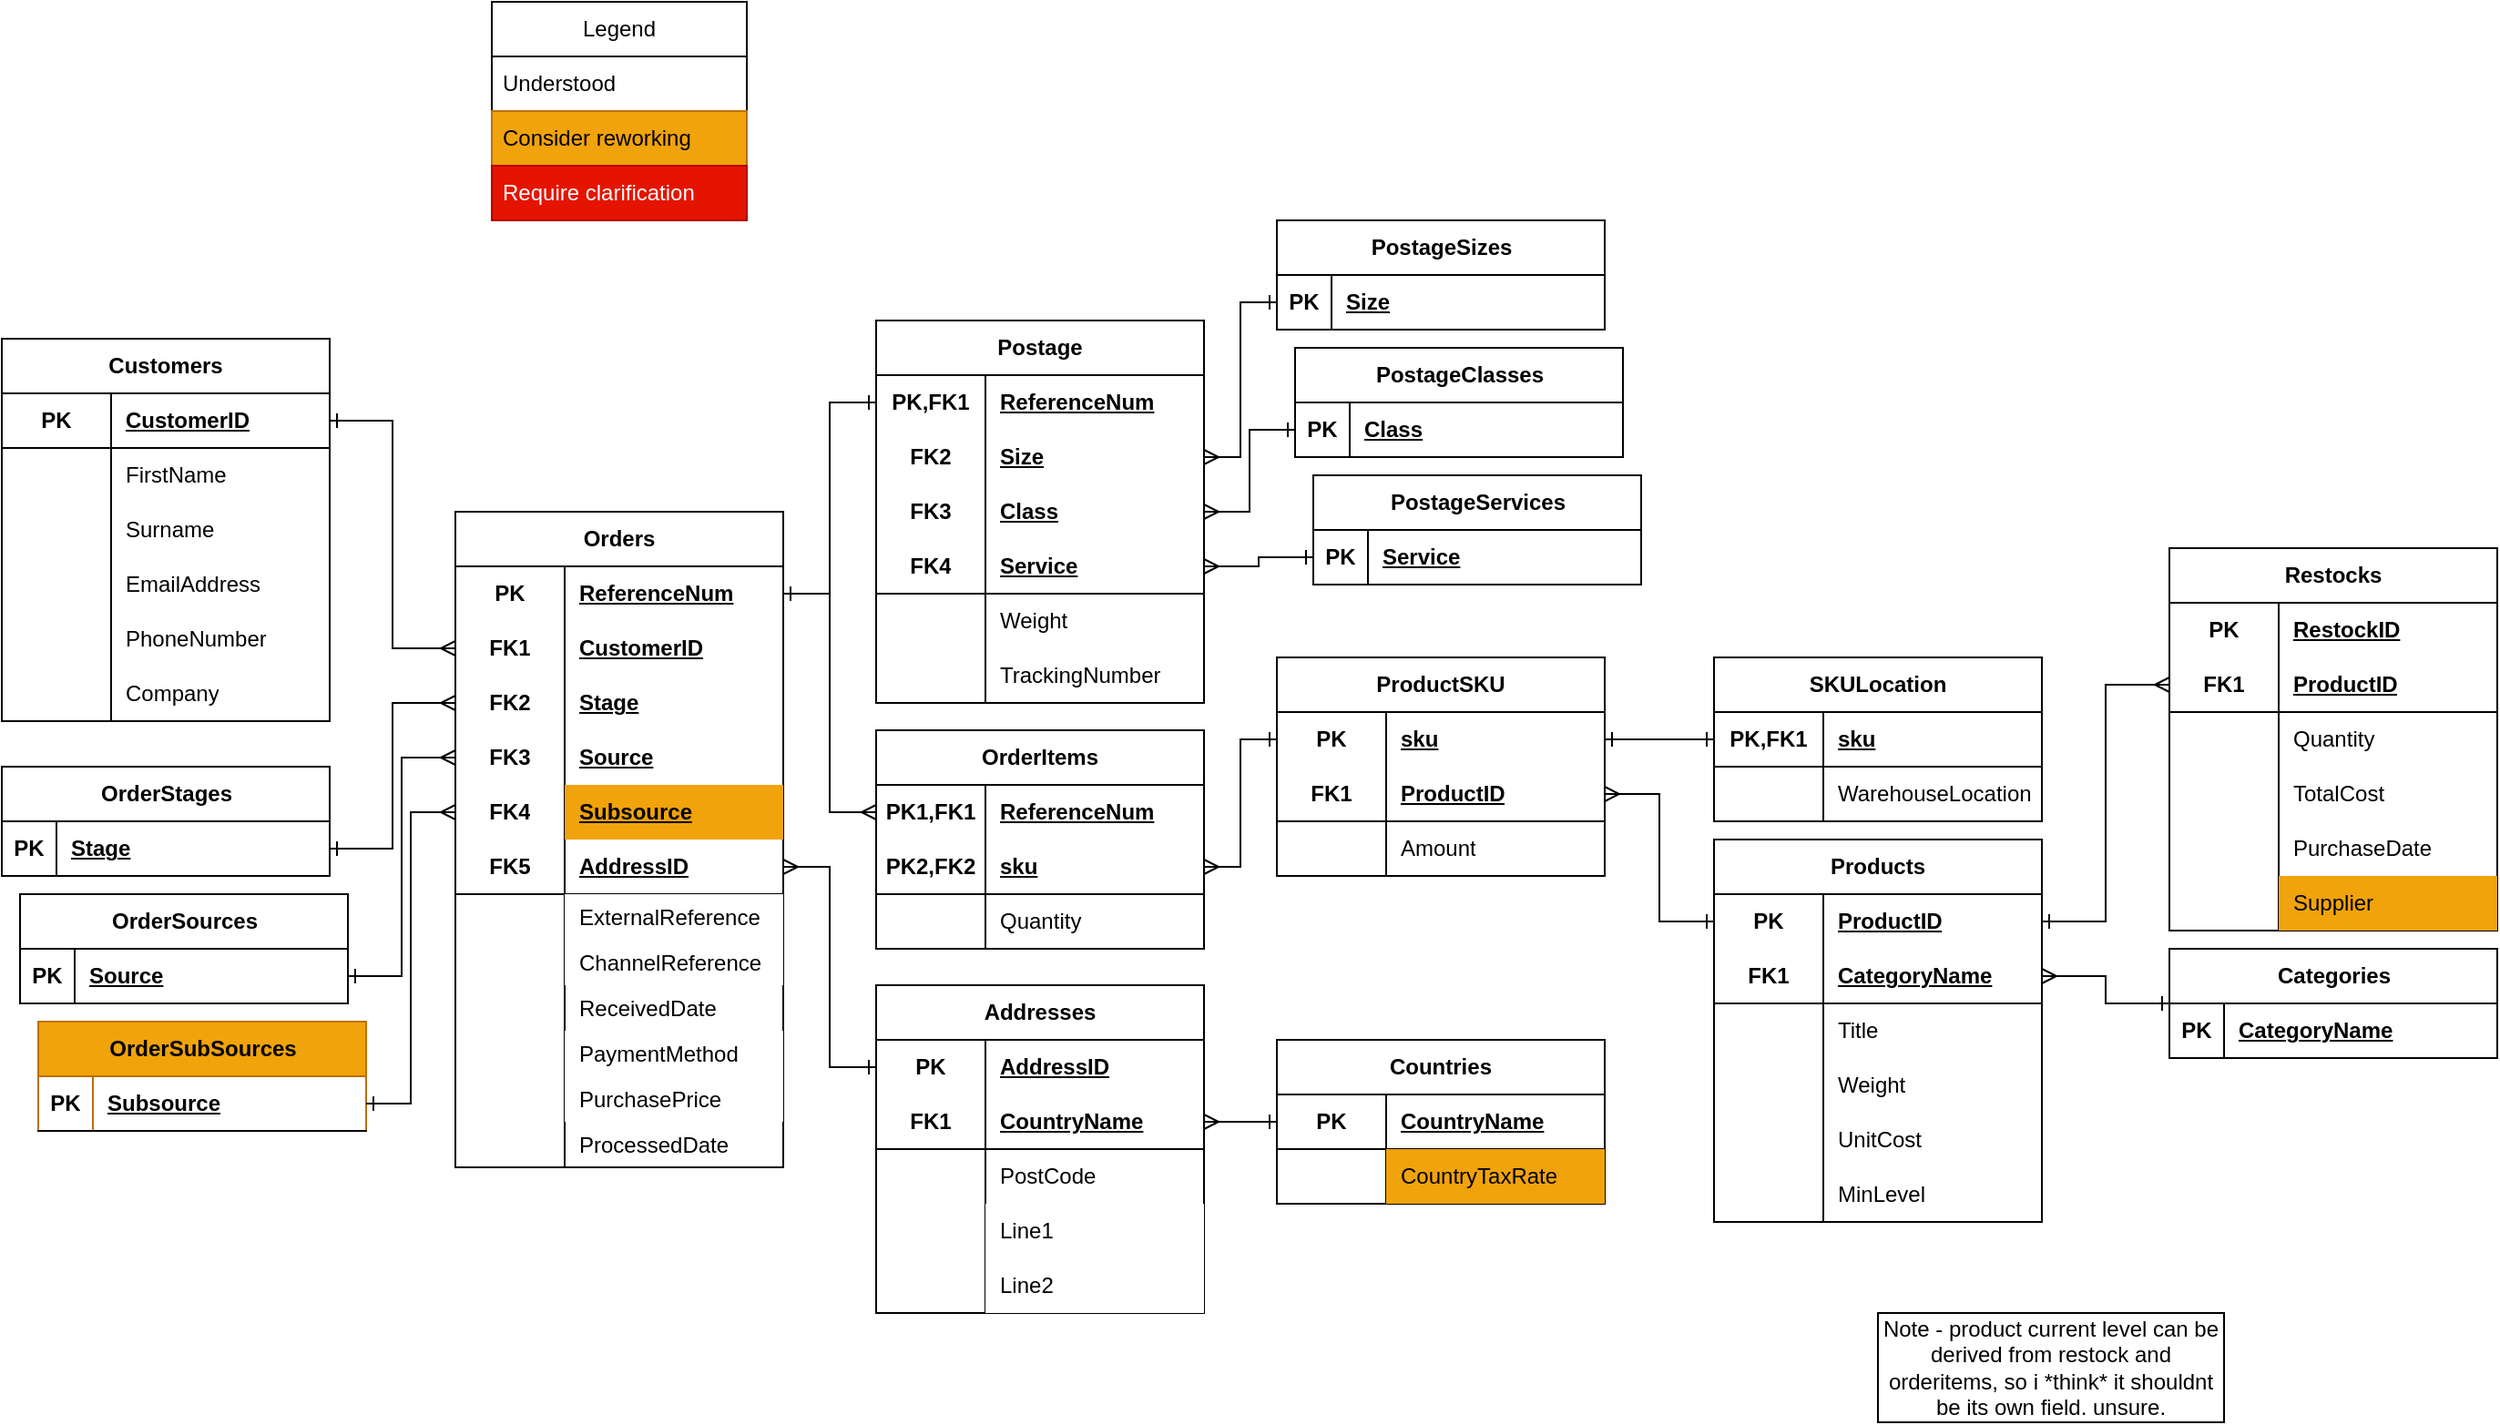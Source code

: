 <mxfile version="23.1.5" type="device">
  <diagram name="Page-1" id="RgRPl8_I3mF6G5cXr0Tp">
    <mxGraphModel dx="1655" dy="1984" grid="1" gridSize="10" guides="1" tooltips="1" connect="1" arrows="1" fold="1" page="1" pageScale="1" pageWidth="827" pageHeight="1169" math="0" shadow="0">
      <root>
        <mxCell id="0" />
        <mxCell id="1" parent="0" />
        <mxCell id="K6ayTbIPvCTySppWMZG3-27" value="Orders" style="shape=table;startSize=30;container=1;collapsible=1;childLayout=tableLayout;fixedRows=1;rowLines=0;fontStyle=1;align=center;resizeLast=1;html=1;whiteSpace=wrap;" parent="1" vertex="1">
          <mxGeometry x="69" y="50" width="180" height="360" as="geometry">
            <mxRectangle x="69" y="50" width="70" height="30" as="alternateBounds" />
          </mxGeometry>
        </mxCell>
        <mxCell id="K6ayTbIPvCTySppWMZG3-28" value="" style="shape=tableRow;horizontal=0;startSize=0;swimlaneHead=0;swimlaneBody=0;fillColor=none;collapsible=0;dropTarget=0;points=[[0,0.5],[1,0.5]];portConstraint=eastwest;top=0;left=0;right=0;bottom=0;html=1;" parent="K6ayTbIPvCTySppWMZG3-27" vertex="1">
          <mxGeometry y="30" width="180" height="30" as="geometry" />
        </mxCell>
        <mxCell id="K6ayTbIPvCTySppWMZG3-29" value="PK" style="shape=partialRectangle;connectable=0;fillColor=none;top=0;left=0;bottom=0;right=0;fontStyle=1;overflow=hidden;html=1;whiteSpace=wrap;" parent="K6ayTbIPvCTySppWMZG3-28" vertex="1">
          <mxGeometry width="60" height="30" as="geometry">
            <mxRectangle width="60" height="30" as="alternateBounds" />
          </mxGeometry>
        </mxCell>
        <mxCell id="K6ayTbIPvCTySppWMZG3-30" value="ReferenceNum" style="shape=partialRectangle;connectable=0;fillColor=none;top=0;left=0;bottom=0;right=0;align=left;spacingLeft=6;fontStyle=5;overflow=hidden;html=1;whiteSpace=wrap;" parent="K6ayTbIPvCTySppWMZG3-28" vertex="1">
          <mxGeometry x="60" width="120" height="30" as="geometry">
            <mxRectangle width="120" height="30" as="alternateBounds" />
          </mxGeometry>
        </mxCell>
        <mxCell id="K6ayTbIPvCTySppWMZG3-128" style="shape=tableRow;horizontal=0;startSize=0;swimlaneHead=0;swimlaneBody=0;fillColor=none;collapsible=0;dropTarget=0;points=[[0,0.5],[1,0.5]];portConstraint=eastwest;top=0;left=0;right=0;bottom=0;html=1;" parent="K6ayTbIPvCTySppWMZG3-27" vertex="1">
          <mxGeometry y="60" width="180" height="30" as="geometry" />
        </mxCell>
        <mxCell id="K6ayTbIPvCTySppWMZG3-129" value="FK1" style="shape=partialRectangle;connectable=0;fillColor=none;top=0;left=0;bottom=0;right=0;fontStyle=1;overflow=hidden;html=1;whiteSpace=wrap;" parent="K6ayTbIPvCTySppWMZG3-128" vertex="1">
          <mxGeometry width="60" height="30" as="geometry">
            <mxRectangle width="60" height="30" as="alternateBounds" />
          </mxGeometry>
        </mxCell>
        <mxCell id="K6ayTbIPvCTySppWMZG3-130" value="CustomerID" style="shape=partialRectangle;connectable=0;fillColor=none;top=0;left=0;bottom=0;right=0;align=left;spacingLeft=6;fontStyle=5;overflow=hidden;html=1;whiteSpace=wrap;" parent="K6ayTbIPvCTySppWMZG3-128" vertex="1">
          <mxGeometry x="60" width="120" height="30" as="geometry">
            <mxRectangle width="120" height="30" as="alternateBounds" />
          </mxGeometry>
        </mxCell>
        <mxCell id="aVyR0XbzJqBdV9peO7nU-44" style="shape=tableRow;horizontal=0;startSize=0;swimlaneHead=0;swimlaneBody=0;fillColor=none;collapsible=0;dropTarget=0;points=[[0,0.5],[1,0.5]];portConstraint=eastwest;top=0;left=0;right=0;bottom=0;html=1;" parent="K6ayTbIPvCTySppWMZG3-27" vertex="1">
          <mxGeometry y="90" width="180" height="30" as="geometry" />
        </mxCell>
        <mxCell id="aVyR0XbzJqBdV9peO7nU-45" value="FK2" style="shape=partialRectangle;connectable=0;fillColor=none;top=0;left=0;bottom=0;right=0;fontStyle=1;overflow=hidden;html=1;whiteSpace=wrap;" parent="aVyR0XbzJqBdV9peO7nU-44" vertex="1">
          <mxGeometry width="60" height="30" as="geometry">
            <mxRectangle width="60" height="30" as="alternateBounds" />
          </mxGeometry>
        </mxCell>
        <mxCell id="aVyR0XbzJqBdV9peO7nU-46" value="Stage" style="shape=partialRectangle;connectable=0;fillColor=none;top=0;left=0;bottom=0;right=0;align=left;spacingLeft=6;fontStyle=5;overflow=hidden;html=1;whiteSpace=wrap;" parent="aVyR0XbzJqBdV9peO7nU-44" vertex="1">
          <mxGeometry x="60" width="120" height="30" as="geometry">
            <mxRectangle width="120" height="30" as="alternateBounds" />
          </mxGeometry>
        </mxCell>
        <mxCell id="aVyR0XbzJqBdV9peO7nU-54" style="shape=tableRow;horizontal=0;startSize=0;swimlaneHead=0;swimlaneBody=0;fillColor=none;collapsible=0;dropTarget=0;points=[[0,0.5],[1,0.5]];portConstraint=eastwest;top=0;left=0;right=0;bottom=0;html=1;" parent="K6ayTbIPvCTySppWMZG3-27" vertex="1">
          <mxGeometry y="120" width="180" height="30" as="geometry" />
        </mxCell>
        <mxCell id="aVyR0XbzJqBdV9peO7nU-55" value="FK3" style="shape=partialRectangle;connectable=0;fillColor=none;top=0;left=0;bottom=0;right=0;fontStyle=1;overflow=hidden;html=1;whiteSpace=wrap;" parent="aVyR0XbzJqBdV9peO7nU-54" vertex="1">
          <mxGeometry width="60" height="30" as="geometry">
            <mxRectangle width="60" height="30" as="alternateBounds" />
          </mxGeometry>
        </mxCell>
        <mxCell id="aVyR0XbzJqBdV9peO7nU-56" value="Source" style="shape=partialRectangle;connectable=0;fillColor=none;top=0;left=0;bottom=0;right=0;align=left;spacingLeft=6;fontStyle=5;overflow=hidden;html=1;whiteSpace=wrap;" parent="aVyR0XbzJqBdV9peO7nU-54" vertex="1">
          <mxGeometry x="60" width="120" height="30" as="geometry">
            <mxRectangle width="120" height="30" as="alternateBounds" />
          </mxGeometry>
        </mxCell>
        <mxCell id="aVyR0XbzJqBdV9peO7nU-51" style="shape=tableRow;horizontal=0;startSize=0;swimlaneHead=0;swimlaneBody=0;fillColor=none;collapsible=0;dropTarget=0;points=[[0,0.5],[1,0.5]];portConstraint=eastwest;top=0;left=0;right=0;bottom=0;html=1;" parent="K6ayTbIPvCTySppWMZG3-27" vertex="1">
          <mxGeometry y="150" width="180" height="30" as="geometry" />
        </mxCell>
        <mxCell id="aVyR0XbzJqBdV9peO7nU-52" value="FK4" style="shape=partialRectangle;connectable=0;fillColor=none;top=0;left=0;bottom=0;right=0;fontStyle=1;overflow=hidden;html=1;whiteSpace=wrap;" parent="aVyR0XbzJqBdV9peO7nU-51" vertex="1">
          <mxGeometry width="60" height="30" as="geometry">
            <mxRectangle width="60" height="30" as="alternateBounds" />
          </mxGeometry>
        </mxCell>
        <mxCell id="aVyR0XbzJqBdV9peO7nU-53" value="Subsource" style="shape=partialRectangle;connectable=0;fillColor=#f0a30a;top=0;left=0;bottom=0;right=0;align=left;spacingLeft=6;fontStyle=5;overflow=hidden;html=1;whiteSpace=wrap;fontColor=#000000;strokeColor=#BD7000;" parent="aVyR0XbzJqBdV9peO7nU-51" vertex="1">
          <mxGeometry x="60" width="120" height="30" as="geometry">
            <mxRectangle width="120" height="30" as="alternateBounds" />
          </mxGeometry>
        </mxCell>
        <mxCell id="K6ayTbIPvCTySppWMZG3-31" value="" style="shape=tableRow;horizontal=0;startSize=0;swimlaneHead=0;swimlaneBody=0;fillColor=none;collapsible=0;dropTarget=0;points=[[0,0.5],[1,0.5]];portConstraint=eastwest;top=0;left=0;right=0;bottom=1;html=1;" parent="K6ayTbIPvCTySppWMZG3-27" vertex="1">
          <mxGeometry y="180" width="180" height="30" as="geometry" />
        </mxCell>
        <mxCell id="K6ayTbIPvCTySppWMZG3-32" value="FK5" style="shape=partialRectangle;connectable=0;fillColor=none;top=0;left=0;bottom=0;right=0;fontStyle=1;overflow=hidden;html=1;whiteSpace=wrap;" parent="K6ayTbIPvCTySppWMZG3-31" vertex="1">
          <mxGeometry width="60" height="30" as="geometry">
            <mxRectangle width="60" height="30" as="alternateBounds" />
          </mxGeometry>
        </mxCell>
        <mxCell id="K6ayTbIPvCTySppWMZG3-33" value="AddressID" style="shape=partialRectangle;connectable=0;fillColor=none;top=0;left=0;bottom=0;right=0;align=left;spacingLeft=6;fontStyle=5;overflow=hidden;html=1;whiteSpace=wrap;" parent="K6ayTbIPvCTySppWMZG3-31" vertex="1">
          <mxGeometry x="60" width="120" height="30" as="geometry">
            <mxRectangle width="120" height="30" as="alternateBounds" />
          </mxGeometry>
        </mxCell>
        <mxCell id="K6ayTbIPvCTySppWMZG3-37" value="" style="shape=tableRow;horizontal=0;startSize=0;swimlaneHead=0;swimlaneBody=0;fillColor=none;collapsible=0;dropTarget=0;points=[[0,0.5],[1,0.5]];portConstraint=eastwest;top=0;left=0;right=0;bottom=0;html=1;" parent="K6ayTbIPvCTySppWMZG3-27" vertex="1">
          <mxGeometry y="210" width="180" height="25" as="geometry" />
        </mxCell>
        <mxCell id="K6ayTbIPvCTySppWMZG3-38" value="" style="shape=partialRectangle;connectable=0;fillColor=none;top=0;left=0;bottom=0;right=0;editable=1;overflow=hidden;html=1;whiteSpace=wrap;" parent="K6ayTbIPvCTySppWMZG3-37" vertex="1">
          <mxGeometry width="60" height="25" as="geometry">
            <mxRectangle width="60" height="25" as="alternateBounds" />
          </mxGeometry>
        </mxCell>
        <mxCell id="K6ayTbIPvCTySppWMZG3-39" value="ExternalReference" style="shape=partialRectangle;connectable=0;top=0;left=0;bottom=0;right=0;align=left;spacingLeft=6;overflow=hidden;html=1;whiteSpace=wrap;" parent="K6ayTbIPvCTySppWMZG3-37" vertex="1">
          <mxGeometry x="60" width="120" height="25" as="geometry">
            <mxRectangle width="120" height="25" as="alternateBounds" />
          </mxGeometry>
        </mxCell>
        <mxCell id="K6ayTbIPvCTySppWMZG3-122" style="shape=tableRow;horizontal=0;startSize=0;swimlaneHead=0;swimlaneBody=0;fillColor=none;collapsible=0;dropTarget=0;points=[[0,0.5],[1,0.5]];portConstraint=eastwest;top=0;left=0;right=0;bottom=0;html=1;" parent="K6ayTbIPvCTySppWMZG3-27" vertex="1">
          <mxGeometry y="235" width="180" height="25" as="geometry" />
        </mxCell>
        <mxCell id="K6ayTbIPvCTySppWMZG3-123" style="shape=partialRectangle;connectable=0;fillColor=none;top=0;left=0;bottom=0;right=0;editable=1;overflow=hidden;html=1;whiteSpace=wrap;" parent="K6ayTbIPvCTySppWMZG3-122" vertex="1">
          <mxGeometry width="60" height="25" as="geometry">
            <mxRectangle width="60" height="25" as="alternateBounds" />
          </mxGeometry>
        </mxCell>
        <mxCell id="K6ayTbIPvCTySppWMZG3-124" value="ChannelReference" style="shape=partialRectangle;connectable=0;top=0;left=0;bottom=0;right=0;align=left;spacingLeft=6;overflow=hidden;html=1;whiteSpace=wrap;" parent="K6ayTbIPvCTySppWMZG3-122" vertex="1">
          <mxGeometry x="60" width="120" height="25" as="geometry">
            <mxRectangle width="120" height="25" as="alternateBounds" />
          </mxGeometry>
        </mxCell>
        <mxCell id="u4Quk-yDUCB-D3AjxQN4-15" style="shape=tableRow;horizontal=0;startSize=0;swimlaneHead=0;swimlaneBody=0;fillColor=none;collapsible=0;dropTarget=0;points=[[0,0.5],[1,0.5]];portConstraint=eastwest;top=0;left=0;right=0;bottom=0;html=1;" parent="K6ayTbIPvCTySppWMZG3-27" vertex="1">
          <mxGeometry y="260" width="180" height="25" as="geometry" />
        </mxCell>
        <mxCell id="u4Quk-yDUCB-D3AjxQN4-16" style="shape=partialRectangle;connectable=0;fillColor=none;top=0;left=0;bottom=0;right=0;editable=1;overflow=hidden;html=1;whiteSpace=wrap;" parent="u4Quk-yDUCB-D3AjxQN4-15" vertex="1">
          <mxGeometry width="60" height="25" as="geometry">
            <mxRectangle width="60" height="25" as="alternateBounds" />
          </mxGeometry>
        </mxCell>
        <mxCell id="u4Quk-yDUCB-D3AjxQN4-17" value="ReceivedDate" style="shape=partialRectangle;connectable=0;fillColor=none;top=0;left=0;bottom=0;right=0;align=left;spacingLeft=6;overflow=hidden;html=1;whiteSpace=wrap;" parent="u4Quk-yDUCB-D3AjxQN4-15" vertex="1">
          <mxGeometry x="60" width="120" height="25" as="geometry">
            <mxRectangle width="120" height="25" as="alternateBounds" />
          </mxGeometry>
        </mxCell>
        <mxCell id="u4Quk-yDUCB-D3AjxQN4-18" style="shape=tableRow;horizontal=0;startSize=0;swimlaneHead=0;swimlaneBody=0;fillColor=none;collapsible=0;dropTarget=0;points=[[0,0.5],[1,0.5]];portConstraint=eastwest;top=0;left=0;right=0;bottom=0;html=1;" parent="K6ayTbIPvCTySppWMZG3-27" vertex="1">
          <mxGeometry y="285" width="180" height="25" as="geometry" />
        </mxCell>
        <mxCell id="u4Quk-yDUCB-D3AjxQN4-19" style="shape=partialRectangle;connectable=0;fillColor=none;top=0;left=0;bottom=0;right=0;editable=1;overflow=hidden;html=1;whiteSpace=wrap;" parent="u4Quk-yDUCB-D3AjxQN4-18" vertex="1">
          <mxGeometry width="60" height="25" as="geometry">
            <mxRectangle width="60" height="25" as="alternateBounds" />
          </mxGeometry>
        </mxCell>
        <mxCell id="u4Quk-yDUCB-D3AjxQN4-20" value="PaymentMethod" style="shape=partialRectangle;connectable=0;top=0;left=0;bottom=0;right=0;align=left;spacingLeft=6;overflow=hidden;html=1;whiteSpace=wrap;" parent="u4Quk-yDUCB-D3AjxQN4-18" vertex="1">
          <mxGeometry x="60" width="120" height="25" as="geometry">
            <mxRectangle width="120" height="25" as="alternateBounds" />
          </mxGeometry>
        </mxCell>
        <mxCell id="aVyR0XbzJqBdV9peO7nU-34" style="shape=tableRow;horizontal=0;startSize=0;swimlaneHead=0;swimlaneBody=0;fillColor=none;collapsible=0;dropTarget=0;points=[[0,0.5],[1,0.5]];portConstraint=eastwest;top=0;left=0;right=0;bottom=0;html=1;" parent="K6ayTbIPvCTySppWMZG3-27" vertex="1">
          <mxGeometry y="310" width="180" height="25" as="geometry" />
        </mxCell>
        <mxCell id="aVyR0XbzJqBdV9peO7nU-35" style="shape=partialRectangle;connectable=0;fillColor=none;top=0;left=0;bottom=0;right=0;editable=1;overflow=hidden;html=1;whiteSpace=wrap;" parent="aVyR0XbzJqBdV9peO7nU-34" vertex="1">
          <mxGeometry width="60" height="25" as="geometry">
            <mxRectangle width="60" height="25" as="alternateBounds" />
          </mxGeometry>
        </mxCell>
        <mxCell id="aVyR0XbzJqBdV9peO7nU-36" value="PurchasePrice" style="shape=partialRectangle;connectable=0;top=0;left=0;bottom=0;right=0;align=left;spacingLeft=6;overflow=hidden;html=1;whiteSpace=wrap;" parent="aVyR0XbzJqBdV9peO7nU-34" vertex="1">
          <mxGeometry x="60" width="120" height="25" as="geometry">
            <mxRectangle width="120" height="25" as="alternateBounds" />
          </mxGeometry>
        </mxCell>
        <mxCell id="u4Quk-yDUCB-D3AjxQN4-27" style="shape=tableRow;horizontal=0;startSize=0;swimlaneHead=0;swimlaneBody=0;fillColor=none;collapsible=0;dropTarget=0;points=[[0,0.5],[1,0.5]];portConstraint=eastwest;top=0;left=0;right=0;bottom=0;html=1;" parent="K6ayTbIPvCTySppWMZG3-27" vertex="1">
          <mxGeometry y="335" width="180" height="25" as="geometry" />
        </mxCell>
        <mxCell id="u4Quk-yDUCB-D3AjxQN4-28" style="shape=partialRectangle;connectable=0;fillColor=none;top=0;left=0;bottom=0;right=0;editable=1;overflow=hidden;html=1;whiteSpace=wrap;" parent="u4Quk-yDUCB-D3AjxQN4-27" vertex="1">
          <mxGeometry width="60" height="25" as="geometry">
            <mxRectangle width="60" height="25" as="alternateBounds" />
          </mxGeometry>
        </mxCell>
        <mxCell id="u4Quk-yDUCB-D3AjxQN4-29" value="ProcessedDate" style="shape=partialRectangle;connectable=0;fillColor=none;top=0;left=0;bottom=0;right=0;align=left;spacingLeft=6;overflow=hidden;html=1;whiteSpace=wrap;" parent="u4Quk-yDUCB-D3AjxQN4-27" vertex="1">
          <mxGeometry x="60" width="120" height="25" as="geometry">
            <mxRectangle width="120" height="25" as="alternateBounds" />
          </mxGeometry>
        </mxCell>
        <mxCell id="K6ayTbIPvCTySppWMZG3-53" value="Customers" style="shape=table;startSize=30;container=1;collapsible=1;childLayout=tableLayout;fixedRows=1;rowLines=0;fontStyle=1;align=center;resizeLast=1;html=1;whiteSpace=wrap;" parent="1" vertex="1">
          <mxGeometry x="-180" y="-45" width="180" height="210" as="geometry" />
        </mxCell>
        <mxCell id="K6ayTbIPvCTySppWMZG3-57" value="" style="shape=tableRow;horizontal=0;startSize=0;swimlaneHead=0;swimlaneBody=0;fillColor=none;collapsible=0;dropTarget=0;points=[[0,0.5],[1,0.5]];portConstraint=eastwest;top=0;left=0;right=0;bottom=1;html=1;" parent="K6ayTbIPvCTySppWMZG3-53" vertex="1">
          <mxGeometry y="30" width="180" height="30" as="geometry" />
        </mxCell>
        <mxCell id="K6ayTbIPvCTySppWMZG3-58" value="PK" style="shape=partialRectangle;connectable=0;fillColor=none;top=0;left=0;bottom=0;right=0;fontStyle=1;overflow=hidden;html=1;whiteSpace=wrap;" parent="K6ayTbIPvCTySppWMZG3-57" vertex="1">
          <mxGeometry width="60" height="30" as="geometry">
            <mxRectangle width="60" height="30" as="alternateBounds" />
          </mxGeometry>
        </mxCell>
        <mxCell id="K6ayTbIPvCTySppWMZG3-59" value="CustomerID" style="shape=partialRectangle;connectable=0;fillColor=none;top=0;left=0;bottom=0;right=0;align=left;spacingLeft=6;fontStyle=5;overflow=hidden;html=1;whiteSpace=wrap;" parent="K6ayTbIPvCTySppWMZG3-57" vertex="1">
          <mxGeometry x="60" width="120" height="30" as="geometry">
            <mxRectangle width="120" height="30" as="alternateBounds" />
          </mxGeometry>
        </mxCell>
        <mxCell id="K6ayTbIPvCTySppWMZG3-135" style="shape=tableRow;horizontal=0;startSize=0;swimlaneHead=0;swimlaneBody=0;fillColor=none;collapsible=0;dropTarget=0;points=[[0,0.5],[1,0.5]];portConstraint=eastwest;top=0;left=0;right=0;bottom=0;html=1;" parent="K6ayTbIPvCTySppWMZG3-53" vertex="1">
          <mxGeometry y="60" width="180" height="30" as="geometry" />
        </mxCell>
        <mxCell id="K6ayTbIPvCTySppWMZG3-136" style="shape=partialRectangle;connectable=0;fillColor=none;top=0;left=0;bottom=0;right=0;editable=1;overflow=hidden;html=1;whiteSpace=wrap;" parent="K6ayTbIPvCTySppWMZG3-135" vertex="1">
          <mxGeometry width="60" height="30" as="geometry">
            <mxRectangle width="60" height="30" as="alternateBounds" />
          </mxGeometry>
        </mxCell>
        <mxCell id="K6ayTbIPvCTySppWMZG3-137" value="FirstName" style="shape=partialRectangle;connectable=0;fillColor=none;top=0;left=0;bottom=0;right=0;align=left;spacingLeft=6;overflow=hidden;html=1;whiteSpace=wrap;" parent="K6ayTbIPvCTySppWMZG3-135" vertex="1">
          <mxGeometry x="60" width="120" height="30" as="geometry">
            <mxRectangle width="120" height="30" as="alternateBounds" />
          </mxGeometry>
        </mxCell>
        <mxCell id="K6ayTbIPvCTySppWMZG3-132" style="shape=tableRow;horizontal=0;startSize=0;swimlaneHead=0;swimlaneBody=0;fillColor=none;collapsible=0;dropTarget=0;points=[[0,0.5],[1,0.5]];portConstraint=eastwest;top=0;left=0;right=0;bottom=0;html=1;" parent="K6ayTbIPvCTySppWMZG3-53" vertex="1">
          <mxGeometry y="90" width="180" height="30" as="geometry" />
        </mxCell>
        <mxCell id="K6ayTbIPvCTySppWMZG3-133" style="shape=partialRectangle;connectable=0;fillColor=none;top=0;left=0;bottom=0;right=0;editable=1;overflow=hidden;html=1;whiteSpace=wrap;" parent="K6ayTbIPvCTySppWMZG3-132" vertex="1">
          <mxGeometry width="60" height="30" as="geometry">
            <mxRectangle width="60" height="30" as="alternateBounds" />
          </mxGeometry>
        </mxCell>
        <mxCell id="K6ayTbIPvCTySppWMZG3-134" value="Surname" style="shape=partialRectangle;connectable=0;fillColor=none;top=0;left=0;bottom=0;right=0;align=left;spacingLeft=6;overflow=hidden;html=1;whiteSpace=wrap;" parent="K6ayTbIPvCTySppWMZG3-132" vertex="1">
          <mxGeometry x="60" width="120" height="30" as="geometry">
            <mxRectangle width="120" height="30" as="alternateBounds" />
          </mxGeometry>
        </mxCell>
        <mxCell id="K6ayTbIPvCTySppWMZG3-60" value="" style="shape=tableRow;horizontal=0;startSize=0;swimlaneHead=0;swimlaneBody=0;fillColor=none;collapsible=0;dropTarget=0;points=[[0,0.5],[1,0.5]];portConstraint=eastwest;top=0;left=0;right=0;bottom=0;html=1;" parent="K6ayTbIPvCTySppWMZG3-53" vertex="1">
          <mxGeometry y="120" width="180" height="30" as="geometry" />
        </mxCell>
        <mxCell id="K6ayTbIPvCTySppWMZG3-61" value="" style="shape=partialRectangle;connectable=0;fillColor=none;top=0;left=0;bottom=0;right=0;editable=1;overflow=hidden;html=1;whiteSpace=wrap;" parent="K6ayTbIPvCTySppWMZG3-60" vertex="1">
          <mxGeometry width="60" height="30" as="geometry">
            <mxRectangle width="60" height="30" as="alternateBounds" />
          </mxGeometry>
        </mxCell>
        <mxCell id="K6ayTbIPvCTySppWMZG3-62" value="EmailAddress" style="shape=partialRectangle;connectable=0;fillColor=none;top=0;left=0;bottom=0;right=0;align=left;spacingLeft=6;overflow=hidden;html=1;whiteSpace=wrap;" parent="K6ayTbIPvCTySppWMZG3-60" vertex="1">
          <mxGeometry x="60" width="120" height="30" as="geometry">
            <mxRectangle width="120" height="30" as="alternateBounds" />
          </mxGeometry>
        </mxCell>
        <mxCell id="u4Quk-yDUCB-D3AjxQN4-24" style="shape=tableRow;horizontal=0;startSize=0;swimlaneHead=0;swimlaneBody=0;fillColor=none;collapsible=0;dropTarget=0;points=[[0,0.5],[1,0.5]];portConstraint=eastwest;top=0;left=0;right=0;bottom=0;html=1;" parent="K6ayTbIPvCTySppWMZG3-53" vertex="1">
          <mxGeometry y="150" width="180" height="30" as="geometry" />
        </mxCell>
        <mxCell id="u4Quk-yDUCB-D3AjxQN4-25" style="shape=partialRectangle;connectable=0;fillColor=none;top=0;left=0;bottom=0;right=0;editable=1;overflow=hidden;html=1;whiteSpace=wrap;" parent="u4Quk-yDUCB-D3AjxQN4-24" vertex="1">
          <mxGeometry width="60" height="30" as="geometry">
            <mxRectangle width="60" height="30" as="alternateBounds" />
          </mxGeometry>
        </mxCell>
        <mxCell id="u4Quk-yDUCB-D3AjxQN4-26" value="PhoneNumber" style="shape=partialRectangle;connectable=0;fillColor=none;top=0;left=0;bottom=0;right=0;align=left;spacingLeft=6;overflow=hidden;html=1;whiteSpace=wrap;" parent="u4Quk-yDUCB-D3AjxQN4-24" vertex="1">
          <mxGeometry x="60" width="120" height="30" as="geometry">
            <mxRectangle width="120" height="30" as="alternateBounds" />
          </mxGeometry>
        </mxCell>
        <mxCell id="u4Quk-yDUCB-D3AjxQN4-49" style="shape=tableRow;horizontal=0;startSize=0;swimlaneHead=0;swimlaneBody=0;fillColor=none;collapsible=0;dropTarget=0;points=[[0,0.5],[1,0.5]];portConstraint=eastwest;top=0;left=0;right=0;bottom=0;html=1;" parent="K6ayTbIPvCTySppWMZG3-53" vertex="1">
          <mxGeometry y="180" width="180" height="30" as="geometry" />
        </mxCell>
        <mxCell id="u4Quk-yDUCB-D3AjxQN4-50" style="shape=partialRectangle;connectable=0;fillColor=none;top=0;left=0;bottom=0;right=0;editable=1;overflow=hidden;html=1;whiteSpace=wrap;" parent="u4Quk-yDUCB-D3AjxQN4-49" vertex="1">
          <mxGeometry width="60" height="30" as="geometry">
            <mxRectangle width="60" height="30" as="alternateBounds" />
          </mxGeometry>
        </mxCell>
        <mxCell id="u4Quk-yDUCB-D3AjxQN4-51" value="Company" style="shape=partialRectangle;connectable=0;fillColor=none;top=0;left=0;bottom=0;right=0;align=left;spacingLeft=6;overflow=hidden;html=1;whiteSpace=wrap;" parent="u4Quk-yDUCB-D3AjxQN4-49" vertex="1">
          <mxGeometry x="60" width="120" height="30" as="geometry">
            <mxRectangle width="120" height="30" as="alternateBounds" />
          </mxGeometry>
        </mxCell>
        <mxCell id="K6ayTbIPvCTySppWMZG3-66" value="Addresses" style="shape=table;startSize=30;container=1;collapsible=1;childLayout=tableLayout;fixedRows=1;rowLines=0;fontStyle=1;align=center;resizeLast=1;html=1;whiteSpace=wrap;" parent="1" vertex="1">
          <mxGeometry x="300" y="310" width="180" height="180" as="geometry" />
        </mxCell>
        <mxCell id="K6ayTbIPvCTySppWMZG3-67" value="" style="shape=tableRow;horizontal=0;startSize=0;swimlaneHead=0;swimlaneBody=0;fillColor=none;collapsible=0;dropTarget=0;points=[[0,0.5],[1,0.5]];portConstraint=eastwest;top=0;left=0;right=0;bottom=0;html=1;" parent="K6ayTbIPvCTySppWMZG3-66" vertex="1">
          <mxGeometry y="30" width="180" height="30" as="geometry" />
        </mxCell>
        <mxCell id="K6ayTbIPvCTySppWMZG3-68" value="PK" style="shape=partialRectangle;connectable=0;fillColor=none;top=0;left=0;bottom=0;right=0;fontStyle=1;overflow=hidden;html=1;whiteSpace=wrap;" parent="K6ayTbIPvCTySppWMZG3-67" vertex="1">
          <mxGeometry width="60" height="30" as="geometry">
            <mxRectangle width="60" height="30" as="alternateBounds" />
          </mxGeometry>
        </mxCell>
        <mxCell id="K6ayTbIPvCTySppWMZG3-69" value="AddressID" style="shape=partialRectangle;connectable=0;fillColor=none;top=0;left=0;bottom=0;right=0;align=left;spacingLeft=6;fontStyle=5;overflow=hidden;html=1;whiteSpace=wrap;" parent="K6ayTbIPvCTySppWMZG3-67" vertex="1">
          <mxGeometry x="60" width="120" height="30" as="geometry">
            <mxRectangle width="120" height="30" as="alternateBounds" />
          </mxGeometry>
        </mxCell>
        <mxCell id="K6ayTbIPvCTySppWMZG3-70" value="" style="shape=tableRow;horizontal=0;startSize=0;swimlaneHead=0;swimlaneBody=0;fillColor=none;collapsible=0;dropTarget=0;points=[[0,0.5],[1,0.5]];portConstraint=eastwest;top=0;left=0;right=0;bottom=1;html=1;" parent="K6ayTbIPvCTySppWMZG3-66" vertex="1">
          <mxGeometry y="60" width="180" height="30" as="geometry" />
        </mxCell>
        <mxCell id="K6ayTbIPvCTySppWMZG3-71" value="FK1" style="shape=partialRectangle;connectable=0;fillColor=none;top=0;left=0;bottom=0;right=0;fontStyle=1;overflow=hidden;html=1;whiteSpace=wrap;" parent="K6ayTbIPvCTySppWMZG3-70" vertex="1">
          <mxGeometry width="60" height="30" as="geometry">
            <mxRectangle width="60" height="30" as="alternateBounds" />
          </mxGeometry>
        </mxCell>
        <mxCell id="K6ayTbIPvCTySppWMZG3-72" value="CountryName" style="shape=partialRectangle;connectable=0;fillColor=none;top=0;left=0;bottom=0;right=0;align=left;spacingLeft=6;fontStyle=5;overflow=hidden;html=1;whiteSpace=wrap;" parent="K6ayTbIPvCTySppWMZG3-70" vertex="1">
          <mxGeometry x="60" width="120" height="30" as="geometry">
            <mxRectangle width="120" height="30" as="alternateBounds" />
          </mxGeometry>
        </mxCell>
        <mxCell id="K6ayTbIPvCTySppWMZG3-73" value="" style="shape=tableRow;horizontal=0;startSize=0;swimlaneHead=0;swimlaneBody=0;fillColor=none;collapsible=0;dropTarget=0;points=[[0,0.5],[1,0.5]];portConstraint=eastwest;top=0;left=0;right=0;bottom=0;html=1;" parent="K6ayTbIPvCTySppWMZG3-66" vertex="1">
          <mxGeometry y="90" width="180" height="30" as="geometry" />
        </mxCell>
        <mxCell id="K6ayTbIPvCTySppWMZG3-74" value="" style="shape=partialRectangle;connectable=0;fillColor=none;top=0;left=0;bottom=0;right=0;editable=1;overflow=hidden;html=1;whiteSpace=wrap;" parent="K6ayTbIPvCTySppWMZG3-73" vertex="1">
          <mxGeometry width="60" height="30" as="geometry">
            <mxRectangle width="60" height="30" as="alternateBounds" />
          </mxGeometry>
        </mxCell>
        <mxCell id="K6ayTbIPvCTySppWMZG3-75" value="PostCode" style="shape=partialRectangle;connectable=0;fillColor=none;top=0;left=0;bottom=0;right=0;align=left;spacingLeft=6;overflow=hidden;html=1;whiteSpace=wrap;" parent="K6ayTbIPvCTySppWMZG3-73" vertex="1">
          <mxGeometry x="60" width="120" height="30" as="geometry">
            <mxRectangle width="120" height="30" as="alternateBounds" />
          </mxGeometry>
        </mxCell>
        <mxCell id="-3zODiONzTQ6d5GNoouB-21" style="shape=tableRow;horizontal=0;startSize=0;swimlaneHead=0;swimlaneBody=0;fillColor=none;collapsible=0;dropTarget=0;points=[[0,0.5],[1,0.5]];portConstraint=eastwest;top=0;left=0;right=0;bottom=0;html=1;" parent="K6ayTbIPvCTySppWMZG3-66" vertex="1">
          <mxGeometry y="120" width="180" height="30" as="geometry" />
        </mxCell>
        <mxCell id="-3zODiONzTQ6d5GNoouB-22" style="shape=partialRectangle;connectable=0;fillColor=none;top=0;left=0;bottom=0;right=0;editable=1;overflow=hidden;html=1;whiteSpace=wrap;" parent="-3zODiONzTQ6d5GNoouB-21" vertex="1">
          <mxGeometry width="60" height="30" as="geometry">
            <mxRectangle width="60" height="30" as="alternateBounds" />
          </mxGeometry>
        </mxCell>
        <mxCell id="-3zODiONzTQ6d5GNoouB-23" value="Line1" style="shape=partialRectangle;connectable=0;top=0;left=0;bottom=0;right=0;align=left;spacingLeft=6;overflow=hidden;html=1;whiteSpace=wrap;" parent="-3zODiONzTQ6d5GNoouB-21" vertex="1">
          <mxGeometry x="60" width="120" height="30" as="geometry">
            <mxRectangle width="120" height="30" as="alternateBounds" />
          </mxGeometry>
        </mxCell>
        <mxCell id="aVyR0XbzJqBdV9peO7nU-14" style="shape=tableRow;horizontal=0;startSize=0;swimlaneHead=0;swimlaneBody=0;fillColor=none;collapsible=0;dropTarget=0;points=[[0,0.5],[1,0.5]];portConstraint=eastwest;top=0;left=0;right=0;bottom=0;html=1;" parent="K6ayTbIPvCTySppWMZG3-66" vertex="1">
          <mxGeometry y="150" width="180" height="30" as="geometry" />
        </mxCell>
        <mxCell id="aVyR0XbzJqBdV9peO7nU-15" style="shape=partialRectangle;connectable=0;fillColor=none;top=0;left=0;bottom=0;right=0;editable=1;overflow=hidden;html=1;whiteSpace=wrap;" parent="aVyR0XbzJqBdV9peO7nU-14" vertex="1">
          <mxGeometry width="60" height="30" as="geometry">
            <mxRectangle width="60" height="30" as="alternateBounds" />
          </mxGeometry>
        </mxCell>
        <mxCell id="aVyR0XbzJqBdV9peO7nU-16" value="Line2" style="shape=partialRectangle;connectable=0;top=0;left=0;bottom=0;right=0;align=left;spacingLeft=6;overflow=hidden;html=1;whiteSpace=wrap;" parent="aVyR0XbzJqBdV9peO7nU-14" vertex="1">
          <mxGeometry x="60" width="120" height="30" as="geometry">
            <mxRectangle width="120" height="30" as="alternateBounds" />
          </mxGeometry>
        </mxCell>
        <mxCell id="K6ayTbIPvCTySppWMZG3-79" value="OrderItems" style="shape=table;startSize=30;container=1;collapsible=1;childLayout=tableLayout;fixedRows=1;rowLines=0;fontStyle=1;align=center;resizeLast=1;html=1;whiteSpace=wrap;" parent="1" vertex="1">
          <mxGeometry x="300" y="170" width="180" height="120" as="geometry" />
        </mxCell>
        <mxCell id="K6ayTbIPvCTySppWMZG3-80" value="" style="shape=tableRow;horizontal=0;startSize=0;swimlaneHead=0;swimlaneBody=0;fillColor=none;collapsible=0;dropTarget=0;points=[[0,0.5],[1,0.5]];portConstraint=eastwest;top=0;left=0;right=0;bottom=0;html=1;" parent="K6ayTbIPvCTySppWMZG3-79" vertex="1">
          <mxGeometry y="30" width="180" height="30" as="geometry" />
        </mxCell>
        <mxCell id="K6ayTbIPvCTySppWMZG3-81" value="PK1,FK1" style="shape=partialRectangle;connectable=0;fillColor=none;top=0;left=0;bottom=0;right=0;fontStyle=1;overflow=hidden;html=1;whiteSpace=wrap;" parent="K6ayTbIPvCTySppWMZG3-80" vertex="1">
          <mxGeometry width="60" height="30" as="geometry">
            <mxRectangle width="60" height="30" as="alternateBounds" />
          </mxGeometry>
        </mxCell>
        <mxCell id="K6ayTbIPvCTySppWMZG3-82" value="ReferenceNum" style="shape=partialRectangle;connectable=0;fillColor=none;top=0;left=0;bottom=0;right=0;align=left;spacingLeft=6;fontStyle=5;overflow=hidden;html=1;whiteSpace=wrap;" parent="K6ayTbIPvCTySppWMZG3-80" vertex="1">
          <mxGeometry x="60" width="120" height="30" as="geometry">
            <mxRectangle width="120" height="30" as="alternateBounds" />
          </mxGeometry>
        </mxCell>
        <mxCell id="K6ayTbIPvCTySppWMZG3-83" value="" style="shape=tableRow;horizontal=0;startSize=0;swimlaneHead=0;swimlaneBody=0;fillColor=none;collapsible=0;dropTarget=0;points=[[0,0.5],[1,0.5]];portConstraint=eastwest;top=0;left=0;right=0;bottom=1;html=1;" parent="K6ayTbIPvCTySppWMZG3-79" vertex="1">
          <mxGeometry y="60" width="180" height="30" as="geometry" />
        </mxCell>
        <mxCell id="K6ayTbIPvCTySppWMZG3-84" value="PK2,FK2" style="shape=partialRectangle;connectable=0;fillColor=none;top=0;left=0;bottom=0;right=0;fontStyle=1;overflow=hidden;html=1;whiteSpace=wrap;" parent="K6ayTbIPvCTySppWMZG3-83" vertex="1">
          <mxGeometry width="60" height="30" as="geometry">
            <mxRectangle width="60" height="30" as="alternateBounds" />
          </mxGeometry>
        </mxCell>
        <mxCell id="K6ayTbIPvCTySppWMZG3-85" value="sku" style="shape=partialRectangle;connectable=0;fillColor=none;top=0;left=0;bottom=0;right=0;align=left;spacingLeft=6;fontStyle=5;overflow=hidden;html=1;whiteSpace=wrap;" parent="K6ayTbIPvCTySppWMZG3-83" vertex="1">
          <mxGeometry x="60" width="120" height="30" as="geometry">
            <mxRectangle width="120" height="30" as="alternateBounds" />
          </mxGeometry>
        </mxCell>
        <mxCell id="K6ayTbIPvCTySppWMZG3-86" value="" style="shape=tableRow;horizontal=0;startSize=0;swimlaneHead=0;swimlaneBody=0;fillColor=none;collapsible=0;dropTarget=0;points=[[0,0.5],[1,0.5]];portConstraint=eastwest;top=0;left=0;right=0;bottom=0;html=1;" parent="K6ayTbIPvCTySppWMZG3-79" vertex="1">
          <mxGeometry y="90" width="180" height="30" as="geometry" />
        </mxCell>
        <mxCell id="K6ayTbIPvCTySppWMZG3-87" value="" style="shape=partialRectangle;connectable=0;fillColor=none;top=0;left=0;bottom=0;right=0;editable=1;overflow=hidden;html=1;whiteSpace=wrap;" parent="K6ayTbIPvCTySppWMZG3-86" vertex="1">
          <mxGeometry width="60" height="30" as="geometry">
            <mxRectangle width="60" height="30" as="alternateBounds" />
          </mxGeometry>
        </mxCell>
        <mxCell id="K6ayTbIPvCTySppWMZG3-88" value="Quantity" style="shape=partialRectangle;connectable=0;fillColor=none;top=0;left=0;bottom=0;right=0;align=left;spacingLeft=6;overflow=hidden;html=1;whiteSpace=wrap;" parent="K6ayTbIPvCTySppWMZG3-86" vertex="1">
          <mxGeometry x="60" width="120" height="30" as="geometry">
            <mxRectangle width="120" height="30" as="alternateBounds" />
          </mxGeometry>
        </mxCell>
        <mxCell id="K6ayTbIPvCTySppWMZG3-141" value="Countries" style="shape=table;startSize=30;container=1;collapsible=1;childLayout=tableLayout;fixedRows=1;rowLines=0;fontStyle=1;align=center;resizeLast=1;html=1;whiteSpace=wrap;" parent="1" vertex="1">
          <mxGeometry x="520" y="340" width="180" height="90" as="geometry" />
        </mxCell>
        <mxCell id="K6ayTbIPvCTySppWMZG3-145" value="" style="shape=tableRow;horizontal=0;startSize=0;swimlaneHead=0;swimlaneBody=0;fillColor=none;collapsible=0;dropTarget=0;points=[[0,0.5],[1,0.5]];portConstraint=eastwest;top=0;left=0;right=0;bottom=1;html=1;" parent="K6ayTbIPvCTySppWMZG3-141" vertex="1">
          <mxGeometry y="30" width="180" height="30" as="geometry" />
        </mxCell>
        <mxCell id="K6ayTbIPvCTySppWMZG3-146" value="PK" style="shape=partialRectangle;connectable=0;fillColor=none;top=0;left=0;bottom=0;right=0;fontStyle=1;overflow=hidden;html=1;whiteSpace=wrap;" parent="K6ayTbIPvCTySppWMZG3-145" vertex="1">
          <mxGeometry width="60" height="30" as="geometry">
            <mxRectangle width="60" height="30" as="alternateBounds" />
          </mxGeometry>
        </mxCell>
        <mxCell id="K6ayTbIPvCTySppWMZG3-147" value="CountryName" style="shape=partialRectangle;connectable=0;fillColor=none;top=0;left=0;bottom=0;right=0;align=left;spacingLeft=6;fontStyle=5;overflow=hidden;html=1;whiteSpace=wrap;" parent="K6ayTbIPvCTySppWMZG3-145" vertex="1">
          <mxGeometry x="60" width="120" height="30" as="geometry">
            <mxRectangle width="120" height="30" as="alternateBounds" />
          </mxGeometry>
        </mxCell>
        <mxCell id="K6ayTbIPvCTySppWMZG3-148" value="" style="shape=tableRow;horizontal=0;startSize=0;swimlaneHead=0;swimlaneBody=0;fillColor=none;collapsible=0;dropTarget=0;points=[[0,0.5],[1,0.5]];portConstraint=eastwest;top=0;left=0;right=0;bottom=0;html=1;" parent="K6ayTbIPvCTySppWMZG3-141" vertex="1">
          <mxGeometry y="60" width="180" height="30" as="geometry" />
        </mxCell>
        <mxCell id="K6ayTbIPvCTySppWMZG3-149" value="" style="shape=partialRectangle;connectable=0;fillColor=none;top=0;left=0;bottom=0;right=0;editable=1;overflow=hidden;html=1;whiteSpace=wrap;" parent="K6ayTbIPvCTySppWMZG3-148" vertex="1">
          <mxGeometry width="60" height="30" as="geometry">
            <mxRectangle width="60" height="30" as="alternateBounds" />
          </mxGeometry>
        </mxCell>
        <mxCell id="K6ayTbIPvCTySppWMZG3-150" value="CountryTaxRate" style="shape=partialRectangle;connectable=0;fillColor=#f0a30a;top=0;left=0;bottom=0;right=0;align=left;spacingLeft=6;overflow=hidden;html=1;whiteSpace=wrap;fontColor=#000000;strokeColor=#BD7000;" parent="K6ayTbIPvCTySppWMZG3-148" vertex="1">
          <mxGeometry x="60" width="120" height="30" as="geometry">
            <mxRectangle width="120" height="30" as="alternateBounds" />
          </mxGeometry>
        </mxCell>
        <mxCell id="K6ayTbIPvCTySppWMZG3-156" style="edgeStyle=orthogonalEdgeStyle;rounded=0;orthogonalLoop=1;jettySize=auto;html=1;entryX=0;entryY=0.5;entryDx=0;entryDy=0;endArrow=ERmany;endFill=0;startArrow=ERone;startFill=0;" parent="1" source="K6ayTbIPvCTySppWMZG3-28" target="K6ayTbIPvCTySppWMZG3-80" edge="1">
          <mxGeometry relative="1" as="geometry" />
        </mxCell>
        <mxCell id="K6ayTbIPvCTySppWMZG3-159" style="edgeStyle=orthogonalEdgeStyle;rounded=0;orthogonalLoop=1;jettySize=auto;html=1;entryX=1;entryY=0.5;entryDx=0;entryDy=0;endArrow=ERone;endFill=0;startArrow=ERmany;startFill=0;" parent="1" source="K6ayTbIPvCTySppWMZG3-128" target="K6ayTbIPvCTySppWMZG3-57" edge="1">
          <mxGeometry relative="1" as="geometry" />
        </mxCell>
        <mxCell id="K6ayTbIPvCTySppWMZG3-160" style="edgeStyle=orthogonalEdgeStyle;rounded=0;orthogonalLoop=1;jettySize=auto;html=1;entryX=0;entryY=0.5;entryDx=0;entryDy=0;endArrow=ERone;endFill=0;startArrow=ERmany;startFill=0;" parent="1" source="K6ayTbIPvCTySppWMZG3-31" target="K6ayTbIPvCTySppWMZG3-67" edge="1">
          <mxGeometry relative="1" as="geometry" />
        </mxCell>
        <mxCell id="K6ayTbIPvCTySppWMZG3-161" style="edgeStyle=orthogonalEdgeStyle;rounded=0;orthogonalLoop=1;jettySize=auto;html=1;entryX=0;entryY=0.5;entryDx=0;entryDy=0;startArrow=ERmany;startFill=0;endArrow=ERone;endFill=0;" parent="1" source="K6ayTbIPvCTySppWMZG3-70" target="K6ayTbIPvCTySppWMZG3-145" edge="1">
          <mxGeometry relative="1" as="geometry" />
        </mxCell>
        <mxCell id="wKyiQ_uwFyIv2oXnk7MR-2" value="Legend" style="swimlane;fontStyle=0;childLayout=stackLayout;horizontal=1;startSize=30;horizontalStack=0;resizeParent=1;resizeParentMax=0;resizeLast=0;collapsible=1;marginBottom=0;whiteSpace=wrap;html=1;" parent="1" vertex="1">
          <mxGeometry x="89" y="-230" width="140" height="120" as="geometry" />
        </mxCell>
        <mxCell id="wKyiQ_uwFyIv2oXnk7MR-4" value="Understood" style="text;strokeColor=none;fillColor=none;align=left;verticalAlign=middle;spacingLeft=4;spacingRight=4;overflow=hidden;points=[[0,0.5],[1,0.5]];portConstraint=eastwest;rotatable=0;whiteSpace=wrap;html=1;" parent="wKyiQ_uwFyIv2oXnk7MR-2" vertex="1">
          <mxGeometry y="30" width="140" height="30" as="geometry" />
        </mxCell>
        <mxCell id="wKyiQ_uwFyIv2oXnk7MR-3" value="Consider reworking" style="text;strokeColor=#BD7000;fillColor=#f0a30a;align=left;verticalAlign=middle;spacingLeft=4;spacingRight=4;overflow=hidden;points=[[0,0.5],[1,0.5]];portConstraint=eastwest;rotatable=0;whiteSpace=wrap;html=1;fontColor=#000000;" parent="wKyiQ_uwFyIv2oXnk7MR-2" vertex="1">
          <mxGeometry y="60" width="140" height="30" as="geometry" />
        </mxCell>
        <mxCell id="wKyiQ_uwFyIv2oXnk7MR-5" value="Require clarification" style="text;strokeColor=#B20000;fillColor=#e51400;align=left;verticalAlign=middle;spacingLeft=4;spacingRight=4;overflow=hidden;points=[[0,0.5],[1,0.5]];portConstraint=eastwest;rotatable=0;whiteSpace=wrap;html=1;fontColor=#ffffff;" parent="wKyiQ_uwFyIv2oXnk7MR-2" vertex="1">
          <mxGeometry y="90" width="140" height="30" as="geometry" />
        </mxCell>
        <mxCell id="aVyR0XbzJqBdV9peO7nU-40" style="edgeStyle=orthogonalEdgeStyle;rounded=0;orthogonalLoop=1;jettySize=auto;html=1;entryX=0;entryY=0.5;entryDx=0;entryDy=0;exitX=1;exitY=0.5;exitDx=0;exitDy=0;endArrow=ERmany;endFill=0;startArrow=ERone;startFill=0;" parent="1" source="aVyR0XbzJqBdV9peO7nU-2" edge="1">
          <mxGeometry relative="1" as="geometry" />
        </mxCell>
        <mxCell id="aVyR0XbzJqBdV9peO7nU-1" value="OrderStages" style="shape=table;startSize=30;container=1;collapsible=1;childLayout=tableLayout;fixedRows=1;rowLines=0;fontStyle=1;align=center;resizeLast=1;html=1;" parent="1" vertex="1">
          <mxGeometry x="-180" y="190" width="180" height="60" as="geometry">
            <mxRectangle x="-150" y="190" width="110" height="30" as="alternateBounds" />
          </mxGeometry>
        </mxCell>
        <mxCell id="aVyR0XbzJqBdV9peO7nU-2" value="" style="shape=tableRow;horizontal=0;startSize=0;swimlaneHead=0;swimlaneBody=0;fillColor=none;collapsible=0;dropTarget=0;points=[[0,0.5],[1,0.5]];portConstraint=eastwest;top=0;left=0;right=0;bottom=1;" parent="aVyR0XbzJqBdV9peO7nU-1" vertex="1">
          <mxGeometry y="30" width="180" height="30" as="geometry" />
        </mxCell>
        <mxCell id="aVyR0XbzJqBdV9peO7nU-3" value="PK" style="shape=partialRectangle;connectable=0;fillColor=none;top=0;left=0;bottom=0;right=0;fontStyle=1;overflow=hidden;whiteSpace=wrap;html=1;" parent="aVyR0XbzJqBdV9peO7nU-2" vertex="1">
          <mxGeometry width="30" height="30" as="geometry">
            <mxRectangle width="30" height="30" as="alternateBounds" />
          </mxGeometry>
        </mxCell>
        <mxCell id="aVyR0XbzJqBdV9peO7nU-4" value="Stage" style="shape=partialRectangle;connectable=0;fillColor=none;top=0;left=0;bottom=0;right=0;align=left;spacingLeft=6;fontStyle=5;overflow=hidden;whiteSpace=wrap;html=1;" parent="aVyR0XbzJqBdV9peO7nU-2" vertex="1">
          <mxGeometry x="30" width="150" height="30" as="geometry">
            <mxRectangle width="150" height="30" as="alternateBounds" />
          </mxGeometry>
        </mxCell>
        <mxCell id="aVyR0XbzJqBdV9peO7nU-17" value="OrderSources" style="shape=table;startSize=30;container=1;collapsible=1;childLayout=tableLayout;fixedRows=1;rowLines=0;fontStyle=1;align=center;resizeLast=1;html=1;" parent="1" vertex="1">
          <mxGeometry x="-170" y="260" width="180" height="60" as="geometry">
            <mxRectangle x="-120" y="230" width="110" height="30" as="alternateBounds" />
          </mxGeometry>
        </mxCell>
        <mxCell id="aVyR0XbzJqBdV9peO7nU-18" value="" style="shape=tableRow;horizontal=0;startSize=0;swimlaneHead=0;swimlaneBody=0;fillColor=none;collapsible=0;dropTarget=0;points=[[0,0.5],[1,0.5]];portConstraint=eastwest;top=0;left=0;right=0;bottom=1;" parent="aVyR0XbzJqBdV9peO7nU-17" vertex="1">
          <mxGeometry y="30" width="180" height="30" as="geometry" />
        </mxCell>
        <mxCell id="aVyR0XbzJqBdV9peO7nU-19" value="PK" style="shape=partialRectangle;connectable=0;fillColor=none;top=0;left=0;bottom=0;right=0;fontStyle=1;overflow=hidden;whiteSpace=wrap;html=1;" parent="aVyR0XbzJqBdV9peO7nU-18" vertex="1">
          <mxGeometry width="30" height="30" as="geometry">
            <mxRectangle width="30" height="30" as="alternateBounds" />
          </mxGeometry>
        </mxCell>
        <mxCell id="aVyR0XbzJqBdV9peO7nU-20" value="Source" style="shape=partialRectangle;connectable=0;fillColor=none;top=0;left=0;bottom=0;right=0;align=left;spacingLeft=6;fontStyle=5;overflow=hidden;whiteSpace=wrap;html=1;" parent="aVyR0XbzJqBdV9peO7nU-18" vertex="1">
          <mxGeometry x="30" width="150" height="30" as="geometry">
            <mxRectangle width="150" height="30" as="alternateBounds" />
          </mxGeometry>
        </mxCell>
        <mxCell id="aVyR0XbzJqBdV9peO7nU-30" value="OrderSubSources" style="shape=table;startSize=30;container=1;collapsible=1;childLayout=tableLayout;fixedRows=1;rowLines=0;fontStyle=1;align=center;resizeLast=1;html=1;fillColor=#f0a30a;fontColor=#000000;strokeColor=#BD7000;" parent="1" vertex="1">
          <mxGeometry x="-160" y="330" width="180" height="60" as="geometry">
            <mxRectangle x="-110" y="270" width="130" height="30" as="alternateBounds" />
          </mxGeometry>
        </mxCell>
        <mxCell id="aVyR0XbzJqBdV9peO7nU-31" value="" style="shape=tableRow;horizontal=0;startSize=0;swimlaneHead=0;swimlaneBody=0;fillColor=none;collapsible=0;dropTarget=0;points=[[0,0.5],[1,0.5]];portConstraint=eastwest;top=0;left=0;right=0;bottom=1;" parent="aVyR0XbzJqBdV9peO7nU-30" vertex="1">
          <mxGeometry y="30" width="180" height="30" as="geometry" />
        </mxCell>
        <mxCell id="aVyR0XbzJqBdV9peO7nU-32" value="PK" style="shape=partialRectangle;connectable=0;fillColor=none;top=0;left=0;bottom=0;right=0;fontStyle=1;overflow=hidden;whiteSpace=wrap;html=1;" parent="aVyR0XbzJqBdV9peO7nU-31" vertex="1">
          <mxGeometry width="30" height="30" as="geometry">
            <mxRectangle width="30" height="30" as="alternateBounds" />
          </mxGeometry>
        </mxCell>
        <mxCell id="aVyR0XbzJqBdV9peO7nU-33" value="Subsource" style="shape=partialRectangle;connectable=0;fillColor=none;top=0;left=0;bottom=0;right=0;align=left;spacingLeft=6;fontStyle=5;overflow=hidden;whiteSpace=wrap;html=1;" parent="aVyR0XbzJqBdV9peO7nU-31" vertex="1">
          <mxGeometry x="30" width="150" height="30" as="geometry">
            <mxRectangle width="150" height="30" as="alternateBounds" />
          </mxGeometry>
        </mxCell>
        <mxCell id="aVyR0XbzJqBdV9peO7nU-47" style="edgeStyle=orthogonalEdgeStyle;rounded=0;orthogonalLoop=1;jettySize=auto;html=1;exitX=1;exitY=0.5;exitDx=0;exitDy=0;entryX=0;entryY=0.5;entryDx=0;entryDy=0;endArrow=ERmany;endFill=0;startArrow=ERone;startFill=0;" parent="1" source="aVyR0XbzJqBdV9peO7nU-2" target="aVyR0XbzJqBdV9peO7nU-44" edge="1">
          <mxGeometry relative="1" as="geometry" />
        </mxCell>
        <mxCell id="aVyR0XbzJqBdV9peO7nU-57" style="edgeStyle=orthogonalEdgeStyle;rounded=0;orthogonalLoop=1;jettySize=auto;html=1;exitX=1;exitY=0.5;exitDx=0;exitDy=0;entryX=0;entryY=0.5;entryDx=0;entryDy=0;endArrow=ERmany;endFill=0;startArrow=ERone;startFill=0;" parent="1" source="aVyR0XbzJqBdV9peO7nU-18" target="aVyR0XbzJqBdV9peO7nU-54" edge="1">
          <mxGeometry relative="1" as="geometry" />
        </mxCell>
        <mxCell id="aVyR0XbzJqBdV9peO7nU-58" style="edgeStyle=orthogonalEdgeStyle;rounded=0;orthogonalLoop=1;jettySize=auto;html=1;exitX=1;exitY=0.5;exitDx=0;exitDy=0;entryX=0;entryY=0.5;entryDx=0;entryDy=0;endArrow=ERmany;endFill=0;startArrow=ERone;startFill=0;" parent="1" source="aVyR0XbzJqBdV9peO7nU-31" target="aVyR0XbzJqBdV9peO7nU-51" edge="1">
          <mxGeometry relative="1" as="geometry" />
        </mxCell>
        <mxCell id="aVyR0XbzJqBdV9peO7nU-60" value="Categories" style="shape=table;startSize=30;container=1;collapsible=1;childLayout=tableLayout;fixedRows=1;rowLines=0;fontStyle=1;align=center;resizeLast=1;html=1;" parent="1" vertex="1">
          <mxGeometry x="1010" y="290" width="180" height="60" as="geometry">
            <mxRectangle x="1010" y="290" width="100" height="30" as="alternateBounds" />
          </mxGeometry>
        </mxCell>
        <mxCell id="aVyR0XbzJqBdV9peO7nU-61" value="" style="shape=tableRow;horizontal=0;startSize=0;swimlaneHead=0;swimlaneBody=0;fillColor=none;collapsible=0;dropTarget=0;points=[[0,0.5],[1,0.5]];portConstraint=eastwest;top=0;left=0;right=0;bottom=1;" parent="aVyR0XbzJqBdV9peO7nU-60" vertex="1">
          <mxGeometry y="30" width="180" height="30" as="geometry" />
        </mxCell>
        <mxCell id="aVyR0XbzJqBdV9peO7nU-62" value="PK" style="shape=partialRectangle;connectable=0;fillColor=none;top=0;left=0;bottom=0;right=0;fontStyle=1;overflow=hidden;whiteSpace=wrap;html=1;" parent="aVyR0XbzJqBdV9peO7nU-61" vertex="1">
          <mxGeometry width="30" height="30" as="geometry">
            <mxRectangle width="30" height="30" as="alternateBounds" />
          </mxGeometry>
        </mxCell>
        <mxCell id="aVyR0XbzJqBdV9peO7nU-63" value="CategoryName" style="shape=partialRectangle;connectable=0;fillColor=none;top=0;left=0;bottom=0;right=0;align=left;spacingLeft=6;fontStyle=5;overflow=hidden;whiteSpace=wrap;html=1;" parent="aVyR0XbzJqBdV9peO7nU-61" vertex="1">
          <mxGeometry x="30" width="150" height="30" as="geometry">
            <mxRectangle width="150" height="30" as="alternateBounds" />
          </mxGeometry>
        </mxCell>
        <mxCell id="aVyR0XbzJqBdV9peO7nU-90" value="Products" style="shape=table;startSize=30;container=1;collapsible=1;childLayout=tableLayout;fixedRows=1;rowLines=0;fontStyle=1;align=center;resizeLast=1;html=1;whiteSpace=wrap;" parent="1" vertex="1">
          <mxGeometry x="760" y="230" width="180" height="210" as="geometry" />
        </mxCell>
        <mxCell id="aVyR0XbzJqBdV9peO7nU-91" value="" style="shape=tableRow;horizontal=0;startSize=0;swimlaneHead=0;swimlaneBody=0;fillColor=none;collapsible=0;dropTarget=0;points=[[0,0.5],[1,0.5]];portConstraint=eastwest;top=0;left=0;right=0;bottom=0;html=1;" parent="aVyR0XbzJqBdV9peO7nU-90" vertex="1">
          <mxGeometry y="30" width="180" height="30" as="geometry" />
        </mxCell>
        <mxCell id="aVyR0XbzJqBdV9peO7nU-92" value="PK" style="shape=partialRectangle;connectable=0;fillColor=none;top=0;left=0;bottom=0;right=0;fontStyle=1;overflow=hidden;html=1;whiteSpace=wrap;" parent="aVyR0XbzJqBdV9peO7nU-91" vertex="1">
          <mxGeometry width="60" height="30" as="geometry">
            <mxRectangle width="60" height="30" as="alternateBounds" />
          </mxGeometry>
        </mxCell>
        <mxCell id="aVyR0XbzJqBdV9peO7nU-93" value="ProductID" style="shape=partialRectangle;connectable=0;fillColor=none;top=0;left=0;bottom=0;right=0;align=left;spacingLeft=6;fontStyle=5;overflow=hidden;html=1;whiteSpace=wrap;" parent="aVyR0XbzJqBdV9peO7nU-91" vertex="1">
          <mxGeometry x="60" width="120" height="30" as="geometry">
            <mxRectangle width="120" height="30" as="alternateBounds" />
          </mxGeometry>
        </mxCell>
        <mxCell id="aVyR0XbzJqBdV9peO7nU-94" value="" style="shape=tableRow;horizontal=0;startSize=0;swimlaneHead=0;swimlaneBody=0;fillColor=none;collapsible=0;dropTarget=0;points=[[0,0.5],[1,0.5]];portConstraint=eastwest;top=0;left=0;right=0;bottom=1;html=1;" parent="aVyR0XbzJqBdV9peO7nU-90" vertex="1">
          <mxGeometry y="60" width="180" height="30" as="geometry" />
        </mxCell>
        <mxCell id="aVyR0XbzJqBdV9peO7nU-95" value="FK1" style="shape=partialRectangle;connectable=0;fillColor=none;top=0;left=0;bottom=0;right=0;fontStyle=1;overflow=hidden;html=1;whiteSpace=wrap;" parent="aVyR0XbzJqBdV9peO7nU-94" vertex="1">
          <mxGeometry width="60" height="30" as="geometry">
            <mxRectangle width="60" height="30" as="alternateBounds" />
          </mxGeometry>
        </mxCell>
        <mxCell id="aVyR0XbzJqBdV9peO7nU-96" value="CategoryName" style="shape=partialRectangle;connectable=0;fillColor=none;top=0;left=0;bottom=0;right=0;align=left;spacingLeft=6;fontStyle=5;overflow=hidden;html=1;whiteSpace=wrap;" parent="aVyR0XbzJqBdV9peO7nU-94" vertex="1">
          <mxGeometry x="60" width="120" height="30" as="geometry">
            <mxRectangle width="120" height="30" as="alternateBounds" />
          </mxGeometry>
        </mxCell>
        <mxCell id="aVyR0XbzJqBdV9peO7nU-97" value="" style="shape=tableRow;horizontal=0;startSize=0;swimlaneHead=0;swimlaneBody=0;fillColor=none;collapsible=0;dropTarget=0;points=[[0,0.5],[1,0.5]];portConstraint=eastwest;top=0;left=0;right=0;bottom=0;html=1;" parent="aVyR0XbzJqBdV9peO7nU-90" vertex="1">
          <mxGeometry y="90" width="180" height="30" as="geometry" />
        </mxCell>
        <mxCell id="aVyR0XbzJqBdV9peO7nU-98" value="" style="shape=partialRectangle;connectable=0;fillColor=none;top=0;left=0;bottom=0;right=0;editable=1;overflow=hidden;html=1;whiteSpace=wrap;" parent="aVyR0XbzJqBdV9peO7nU-97" vertex="1">
          <mxGeometry width="60" height="30" as="geometry">
            <mxRectangle width="60" height="30" as="alternateBounds" />
          </mxGeometry>
        </mxCell>
        <mxCell id="aVyR0XbzJqBdV9peO7nU-99" value="Title" style="shape=partialRectangle;connectable=0;fillColor=none;top=0;left=0;bottom=0;right=0;align=left;spacingLeft=6;overflow=hidden;html=1;whiteSpace=wrap;" parent="aVyR0XbzJqBdV9peO7nU-97" vertex="1">
          <mxGeometry x="60" width="120" height="30" as="geometry">
            <mxRectangle width="120" height="30" as="alternateBounds" />
          </mxGeometry>
        </mxCell>
        <mxCell id="E0voZgVcRLCAKN7EMR8v-28" style="shape=tableRow;horizontal=0;startSize=0;swimlaneHead=0;swimlaneBody=0;fillColor=none;collapsible=0;dropTarget=0;points=[[0,0.5],[1,0.5]];portConstraint=eastwest;top=0;left=0;right=0;bottom=0;html=1;" vertex="1" parent="aVyR0XbzJqBdV9peO7nU-90">
          <mxGeometry y="120" width="180" height="30" as="geometry" />
        </mxCell>
        <mxCell id="E0voZgVcRLCAKN7EMR8v-29" style="shape=partialRectangle;connectable=0;fillColor=none;top=0;left=0;bottom=0;right=0;editable=1;overflow=hidden;html=1;whiteSpace=wrap;" vertex="1" parent="E0voZgVcRLCAKN7EMR8v-28">
          <mxGeometry width="60" height="30" as="geometry">
            <mxRectangle width="60" height="30" as="alternateBounds" />
          </mxGeometry>
        </mxCell>
        <mxCell id="E0voZgVcRLCAKN7EMR8v-30" value="Weight" style="shape=partialRectangle;connectable=0;fillColor=none;top=0;left=0;bottom=0;right=0;align=left;spacingLeft=6;overflow=hidden;html=1;whiteSpace=wrap;" vertex="1" parent="E0voZgVcRLCAKN7EMR8v-28">
          <mxGeometry x="60" width="120" height="30" as="geometry">
            <mxRectangle width="120" height="30" as="alternateBounds" />
          </mxGeometry>
        </mxCell>
        <mxCell id="aVyR0XbzJqBdV9peO7nU-100" value="" style="shape=tableRow;horizontal=0;startSize=0;swimlaneHead=0;swimlaneBody=0;fillColor=none;collapsible=0;dropTarget=0;points=[[0,0.5],[1,0.5]];portConstraint=eastwest;top=0;left=0;right=0;bottom=0;html=1;" parent="aVyR0XbzJqBdV9peO7nU-90" vertex="1">
          <mxGeometry y="150" width="180" height="30" as="geometry" />
        </mxCell>
        <mxCell id="aVyR0XbzJqBdV9peO7nU-101" value="" style="shape=partialRectangle;connectable=0;fillColor=none;top=0;left=0;bottom=0;right=0;editable=1;overflow=hidden;html=1;whiteSpace=wrap;" parent="aVyR0XbzJqBdV9peO7nU-100" vertex="1">
          <mxGeometry width="60" height="30" as="geometry">
            <mxRectangle width="60" height="30" as="alternateBounds" />
          </mxGeometry>
        </mxCell>
        <mxCell id="aVyR0XbzJqBdV9peO7nU-102" value="UnitCost" style="shape=partialRectangle;connectable=0;fillColor=none;top=0;left=0;bottom=0;right=0;align=left;spacingLeft=6;overflow=hidden;html=1;whiteSpace=wrap;" parent="aVyR0XbzJqBdV9peO7nU-100" vertex="1">
          <mxGeometry x="60" width="120" height="30" as="geometry">
            <mxRectangle width="120" height="30" as="alternateBounds" />
          </mxGeometry>
        </mxCell>
        <mxCell id="E0voZgVcRLCAKN7EMR8v-31" style="shape=tableRow;horizontal=0;startSize=0;swimlaneHead=0;swimlaneBody=0;fillColor=none;collapsible=0;dropTarget=0;points=[[0,0.5],[1,0.5]];portConstraint=eastwest;top=0;left=0;right=0;bottom=0;html=1;" vertex="1" parent="aVyR0XbzJqBdV9peO7nU-90">
          <mxGeometry y="180" width="180" height="30" as="geometry" />
        </mxCell>
        <mxCell id="E0voZgVcRLCAKN7EMR8v-32" style="shape=partialRectangle;connectable=0;fillColor=none;top=0;left=0;bottom=0;right=0;editable=1;overflow=hidden;html=1;whiteSpace=wrap;" vertex="1" parent="E0voZgVcRLCAKN7EMR8v-31">
          <mxGeometry width="60" height="30" as="geometry">
            <mxRectangle width="60" height="30" as="alternateBounds" />
          </mxGeometry>
        </mxCell>
        <mxCell id="E0voZgVcRLCAKN7EMR8v-33" value="MinLevel" style="shape=partialRectangle;connectable=0;fillColor=none;top=0;left=0;bottom=0;right=0;align=left;spacingLeft=6;overflow=hidden;html=1;whiteSpace=wrap;" vertex="1" parent="E0voZgVcRLCAKN7EMR8v-31">
          <mxGeometry x="60" width="120" height="30" as="geometry">
            <mxRectangle width="120" height="30" as="alternateBounds" />
          </mxGeometry>
        </mxCell>
        <mxCell id="aVyR0XbzJqBdV9peO7nU-104" style="edgeStyle=orthogonalEdgeStyle;rounded=0;orthogonalLoop=1;jettySize=auto;html=1;exitX=0;exitY=0.5;exitDx=0;exitDy=0;entryX=1;entryY=0.5;entryDx=0;entryDy=0;endArrow=ERmany;endFill=0;startArrow=ERone;startFill=0;" parent="1" source="aVyR0XbzJqBdV9peO7nU-60" target="aVyR0XbzJqBdV9peO7nU-94" edge="1">
          <mxGeometry relative="1" as="geometry" />
        </mxCell>
        <mxCell id="aVyR0XbzJqBdV9peO7nU-105" value="Restocks" style="shape=table;startSize=30;container=1;collapsible=1;childLayout=tableLayout;fixedRows=1;rowLines=0;fontStyle=1;align=center;resizeLast=1;html=1;whiteSpace=wrap;" parent="1" vertex="1">
          <mxGeometry x="1010" y="70" width="180" height="210" as="geometry" />
        </mxCell>
        <mxCell id="aVyR0XbzJqBdV9peO7nU-106" value="" style="shape=tableRow;horizontal=0;startSize=0;swimlaneHead=0;swimlaneBody=0;fillColor=none;collapsible=0;dropTarget=0;points=[[0,0.5],[1,0.5]];portConstraint=eastwest;top=0;left=0;right=0;bottom=0;html=1;" parent="aVyR0XbzJqBdV9peO7nU-105" vertex="1">
          <mxGeometry y="30" width="180" height="30" as="geometry" />
        </mxCell>
        <mxCell id="aVyR0XbzJqBdV9peO7nU-107" value="PK" style="shape=partialRectangle;connectable=0;fillColor=none;top=0;left=0;bottom=0;right=0;fontStyle=1;overflow=hidden;html=1;whiteSpace=wrap;" parent="aVyR0XbzJqBdV9peO7nU-106" vertex="1">
          <mxGeometry width="60" height="30" as="geometry">
            <mxRectangle width="60" height="30" as="alternateBounds" />
          </mxGeometry>
        </mxCell>
        <mxCell id="aVyR0XbzJqBdV9peO7nU-108" value="RestockID" style="shape=partialRectangle;connectable=0;fillColor=none;top=0;left=0;bottom=0;right=0;align=left;spacingLeft=6;fontStyle=5;overflow=hidden;html=1;whiteSpace=wrap;" parent="aVyR0XbzJqBdV9peO7nU-106" vertex="1">
          <mxGeometry x="60" width="120" height="30" as="geometry">
            <mxRectangle width="120" height="30" as="alternateBounds" />
          </mxGeometry>
        </mxCell>
        <mxCell id="aVyR0XbzJqBdV9peO7nU-109" value="" style="shape=tableRow;horizontal=0;startSize=0;swimlaneHead=0;swimlaneBody=0;fillColor=none;collapsible=0;dropTarget=0;points=[[0,0.5],[1,0.5]];portConstraint=eastwest;top=0;left=0;right=0;bottom=1;html=1;" parent="aVyR0XbzJqBdV9peO7nU-105" vertex="1">
          <mxGeometry y="60" width="180" height="30" as="geometry" />
        </mxCell>
        <mxCell id="aVyR0XbzJqBdV9peO7nU-110" value="FK1" style="shape=partialRectangle;connectable=0;fillColor=none;top=0;left=0;bottom=0;right=0;fontStyle=1;overflow=hidden;html=1;whiteSpace=wrap;" parent="aVyR0XbzJqBdV9peO7nU-109" vertex="1">
          <mxGeometry width="60" height="30" as="geometry">
            <mxRectangle width="60" height="30" as="alternateBounds" />
          </mxGeometry>
        </mxCell>
        <mxCell id="aVyR0XbzJqBdV9peO7nU-111" value="ProductID" style="shape=partialRectangle;connectable=0;fillColor=none;top=0;left=0;bottom=0;right=0;align=left;spacingLeft=6;fontStyle=5;overflow=hidden;html=1;whiteSpace=wrap;" parent="aVyR0XbzJqBdV9peO7nU-109" vertex="1">
          <mxGeometry x="60" width="120" height="30" as="geometry">
            <mxRectangle width="120" height="30" as="alternateBounds" />
          </mxGeometry>
        </mxCell>
        <mxCell id="aVyR0XbzJqBdV9peO7nU-112" value="" style="shape=tableRow;horizontal=0;startSize=0;swimlaneHead=0;swimlaneBody=0;fillColor=none;collapsible=0;dropTarget=0;points=[[0,0.5],[1,0.5]];portConstraint=eastwest;top=0;left=0;right=0;bottom=0;html=1;" parent="aVyR0XbzJqBdV9peO7nU-105" vertex="1">
          <mxGeometry y="90" width="180" height="30" as="geometry" />
        </mxCell>
        <mxCell id="aVyR0XbzJqBdV9peO7nU-113" value="" style="shape=partialRectangle;connectable=0;fillColor=none;top=0;left=0;bottom=0;right=0;editable=1;overflow=hidden;html=1;whiteSpace=wrap;" parent="aVyR0XbzJqBdV9peO7nU-112" vertex="1">
          <mxGeometry width="60" height="30" as="geometry">
            <mxRectangle width="60" height="30" as="alternateBounds" />
          </mxGeometry>
        </mxCell>
        <mxCell id="aVyR0XbzJqBdV9peO7nU-114" value="Quantity" style="shape=partialRectangle;connectable=0;fillColor=none;top=0;left=0;bottom=0;right=0;align=left;spacingLeft=6;overflow=hidden;html=1;whiteSpace=wrap;" parent="aVyR0XbzJqBdV9peO7nU-112" vertex="1">
          <mxGeometry x="60" width="120" height="30" as="geometry">
            <mxRectangle width="120" height="30" as="alternateBounds" />
          </mxGeometry>
        </mxCell>
        <mxCell id="aVyR0XbzJqBdV9peO7nU-118" style="shape=tableRow;horizontal=0;startSize=0;swimlaneHead=0;swimlaneBody=0;fillColor=none;collapsible=0;dropTarget=0;points=[[0,0.5],[1,0.5]];portConstraint=eastwest;top=0;left=0;right=0;bottom=0;html=1;" parent="aVyR0XbzJqBdV9peO7nU-105" vertex="1">
          <mxGeometry y="120" width="180" height="30" as="geometry" />
        </mxCell>
        <mxCell id="aVyR0XbzJqBdV9peO7nU-119" style="shape=partialRectangle;connectable=0;fillColor=none;top=0;left=0;bottom=0;right=0;editable=1;overflow=hidden;html=1;whiteSpace=wrap;" parent="aVyR0XbzJqBdV9peO7nU-118" vertex="1">
          <mxGeometry width="60" height="30" as="geometry">
            <mxRectangle width="60" height="30" as="alternateBounds" />
          </mxGeometry>
        </mxCell>
        <mxCell id="aVyR0XbzJqBdV9peO7nU-120" value="TotalCost" style="shape=partialRectangle;connectable=0;fillColor=none;top=0;left=0;bottom=0;right=0;align=left;spacingLeft=6;overflow=hidden;html=1;whiteSpace=wrap;" parent="aVyR0XbzJqBdV9peO7nU-118" vertex="1">
          <mxGeometry x="60" width="120" height="30" as="geometry">
            <mxRectangle width="120" height="30" as="alternateBounds" />
          </mxGeometry>
        </mxCell>
        <mxCell id="fa3bdid7Hj80cpGnFQ1m-1" style="shape=tableRow;horizontal=0;startSize=0;swimlaneHead=0;swimlaneBody=0;fillColor=none;collapsible=0;dropTarget=0;points=[[0,0.5],[1,0.5]];portConstraint=eastwest;top=0;left=0;right=0;bottom=0;html=1;" parent="aVyR0XbzJqBdV9peO7nU-105" vertex="1">
          <mxGeometry y="150" width="180" height="30" as="geometry" />
        </mxCell>
        <mxCell id="fa3bdid7Hj80cpGnFQ1m-2" style="shape=partialRectangle;connectable=0;fillColor=none;top=0;left=0;bottom=0;right=0;editable=1;overflow=hidden;html=1;whiteSpace=wrap;" parent="fa3bdid7Hj80cpGnFQ1m-1" vertex="1">
          <mxGeometry width="60" height="30" as="geometry">
            <mxRectangle width="60" height="30" as="alternateBounds" />
          </mxGeometry>
        </mxCell>
        <mxCell id="fa3bdid7Hj80cpGnFQ1m-3" value="PurchaseDate" style="shape=partialRectangle;connectable=0;fillColor=none;top=0;left=0;bottom=0;right=0;align=left;spacingLeft=6;overflow=hidden;html=1;whiteSpace=wrap;" parent="fa3bdid7Hj80cpGnFQ1m-1" vertex="1">
          <mxGeometry x="60" width="120" height="30" as="geometry">
            <mxRectangle width="120" height="30" as="alternateBounds" />
          </mxGeometry>
        </mxCell>
        <mxCell id="aVyR0XbzJqBdV9peO7nU-115" value="" style="shape=tableRow;horizontal=0;startSize=0;swimlaneHead=0;swimlaneBody=0;fillColor=none;collapsible=0;dropTarget=0;points=[[0,0.5],[1,0.5]];portConstraint=eastwest;top=0;left=0;right=0;bottom=0;html=1;" parent="aVyR0XbzJqBdV9peO7nU-105" vertex="1">
          <mxGeometry y="180" width="180" height="30" as="geometry" />
        </mxCell>
        <mxCell id="aVyR0XbzJqBdV9peO7nU-116" value="" style="shape=partialRectangle;connectable=0;fillColor=none;top=0;left=0;bottom=0;right=0;editable=1;overflow=hidden;html=1;whiteSpace=wrap;" parent="aVyR0XbzJqBdV9peO7nU-115" vertex="1">
          <mxGeometry width="60" height="30" as="geometry">
            <mxRectangle width="60" height="30" as="alternateBounds" />
          </mxGeometry>
        </mxCell>
        <mxCell id="aVyR0XbzJqBdV9peO7nU-117" value="Supplier" style="shape=partialRectangle;connectable=0;fillColor=#f0a30a;top=0;left=0;bottom=0;right=0;align=left;spacingLeft=6;overflow=hidden;html=1;whiteSpace=wrap;fontColor=#000000;strokeColor=#BD7000;" parent="aVyR0XbzJqBdV9peO7nU-115" vertex="1">
          <mxGeometry x="60" width="120" height="30" as="geometry">
            <mxRectangle width="120" height="30" as="alternateBounds" />
          </mxGeometry>
        </mxCell>
        <mxCell id="aVyR0XbzJqBdV9peO7nU-122" value="PostageSizes" style="shape=table;startSize=30;container=1;collapsible=1;childLayout=tableLayout;fixedRows=1;rowLines=0;fontStyle=1;align=center;resizeLast=1;html=1;" parent="1" vertex="1">
          <mxGeometry x="520" y="-110" width="180" height="60" as="geometry" />
        </mxCell>
        <mxCell id="aVyR0XbzJqBdV9peO7nU-123" value="" style="shape=tableRow;horizontal=0;startSize=0;swimlaneHead=0;swimlaneBody=0;fillColor=none;collapsible=0;dropTarget=0;points=[[0,0.5],[1,0.5]];portConstraint=eastwest;top=0;left=0;right=0;bottom=1;" parent="aVyR0XbzJqBdV9peO7nU-122" vertex="1">
          <mxGeometry y="30" width="180" height="30" as="geometry" />
        </mxCell>
        <mxCell id="aVyR0XbzJqBdV9peO7nU-124" value="PK" style="shape=partialRectangle;connectable=0;fillColor=none;top=0;left=0;bottom=0;right=0;fontStyle=1;overflow=hidden;whiteSpace=wrap;html=1;" parent="aVyR0XbzJqBdV9peO7nU-123" vertex="1">
          <mxGeometry width="30" height="30" as="geometry">
            <mxRectangle width="30" height="30" as="alternateBounds" />
          </mxGeometry>
        </mxCell>
        <mxCell id="aVyR0XbzJqBdV9peO7nU-125" value="Size" style="shape=partialRectangle;connectable=0;fillColor=none;top=0;left=0;bottom=0;right=0;align=left;spacingLeft=6;fontStyle=5;overflow=hidden;whiteSpace=wrap;html=1;" parent="aVyR0XbzJqBdV9peO7nU-123" vertex="1">
          <mxGeometry x="30" width="150" height="30" as="geometry">
            <mxRectangle width="150" height="30" as="alternateBounds" />
          </mxGeometry>
        </mxCell>
        <mxCell id="aVyR0XbzJqBdV9peO7nU-135" value="PostageServices" style="shape=table;startSize=30;container=1;collapsible=1;childLayout=tableLayout;fixedRows=1;rowLines=0;fontStyle=1;align=center;resizeLast=1;html=1;" parent="1" vertex="1">
          <mxGeometry x="540" y="30" width="180" height="60" as="geometry" />
        </mxCell>
        <mxCell id="aVyR0XbzJqBdV9peO7nU-136" value="" style="shape=tableRow;horizontal=0;startSize=0;swimlaneHead=0;swimlaneBody=0;fillColor=none;collapsible=0;dropTarget=0;points=[[0,0.5],[1,0.5]];portConstraint=eastwest;top=0;left=0;right=0;bottom=1;" parent="aVyR0XbzJqBdV9peO7nU-135" vertex="1">
          <mxGeometry y="30" width="180" height="30" as="geometry" />
        </mxCell>
        <mxCell id="aVyR0XbzJqBdV9peO7nU-137" value="PK" style="shape=partialRectangle;connectable=0;fillColor=none;top=0;left=0;bottom=0;right=0;fontStyle=1;overflow=hidden;whiteSpace=wrap;html=1;" parent="aVyR0XbzJqBdV9peO7nU-136" vertex="1">
          <mxGeometry width="30" height="30" as="geometry">
            <mxRectangle width="30" height="30" as="alternateBounds" />
          </mxGeometry>
        </mxCell>
        <mxCell id="aVyR0XbzJqBdV9peO7nU-138" value="Service" style="shape=partialRectangle;connectable=0;fillColor=none;top=0;left=0;bottom=0;right=0;align=left;spacingLeft=6;fontStyle=5;overflow=hidden;whiteSpace=wrap;html=1;" parent="aVyR0XbzJqBdV9peO7nU-136" vertex="1">
          <mxGeometry x="30" width="150" height="30" as="geometry">
            <mxRectangle width="150" height="30" as="alternateBounds" />
          </mxGeometry>
        </mxCell>
        <mxCell id="aVyR0XbzJqBdV9peO7nU-139" value="PostageClasses" style="shape=table;startSize=30;container=1;collapsible=1;childLayout=tableLayout;fixedRows=1;rowLines=0;fontStyle=1;align=center;resizeLast=1;html=1;" parent="1" vertex="1">
          <mxGeometry x="530" y="-40" width="180" height="60" as="geometry" />
        </mxCell>
        <mxCell id="aVyR0XbzJqBdV9peO7nU-140" value="" style="shape=tableRow;horizontal=0;startSize=0;swimlaneHead=0;swimlaneBody=0;fillColor=none;collapsible=0;dropTarget=0;points=[[0,0.5],[1,0.5]];portConstraint=eastwest;top=0;left=0;right=0;bottom=1;" parent="aVyR0XbzJqBdV9peO7nU-139" vertex="1">
          <mxGeometry y="30" width="180" height="30" as="geometry" />
        </mxCell>
        <mxCell id="aVyR0XbzJqBdV9peO7nU-141" value="PK" style="shape=partialRectangle;connectable=0;fillColor=none;top=0;left=0;bottom=0;right=0;fontStyle=1;overflow=hidden;whiteSpace=wrap;html=1;" parent="aVyR0XbzJqBdV9peO7nU-140" vertex="1">
          <mxGeometry width="30" height="30" as="geometry">
            <mxRectangle width="30" height="30" as="alternateBounds" />
          </mxGeometry>
        </mxCell>
        <mxCell id="aVyR0XbzJqBdV9peO7nU-142" value="Class" style="shape=partialRectangle;connectable=0;fillColor=none;top=0;left=0;bottom=0;right=0;align=left;spacingLeft=6;fontStyle=5;overflow=hidden;whiteSpace=wrap;html=1;" parent="aVyR0XbzJqBdV9peO7nU-140" vertex="1">
          <mxGeometry x="30" width="150" height="30" as="geometry">
            <mxRectangle width="150" height="30" as="alternateBounds" />
          </mxGeometry>
        </mxCell>
        <mxCell id="aVyR0XbzJqBdV9peO7nU-143" value="Postage" style="shape=table;startSize=30;container=1;collapsible=1;childLayout=tableLayout;fixedRows=1;rowLines=0;fontStyle=1;align=center;resizeLast=1;html=1;whiteSpace=wrap;" parent="1" vertex="1">
          <mxGeometry x="300" y="-55" width="180" height="210" as="geometry" />
        </mxCell>
        <mxCell id="aVyR0XbzJqBdV9peO7nU-144" value="" style="shape=tableRow;horizontal=0;startSize=0;swimlaneHead=0;swimlaneBody=0;fillColor=none;collapsible=0;dropTarget=0;points=[[0,0.5],[1,0.5]];portConstraint=eastwest;top=0;left=0;right=0;bottom=0;html=1;" parent="aVyR0XbzJqBdV9peO7nU-143" vertex="1">
          <mxGeometry y="30" width="180" height="30" as="geometry" />
        </mxCell>
        <mxCell id="aVyR0XbzJqBdV9peO7nU-145" value="PK,FK1" style="shape=partialRectangle;connectable=0;fillColor=none;top=0;left=0;bottom=0;right=0;fontStyle=1;overflow=hidden;html=1;whiteSpace=wrap;" parent="aVyR0XbzJqBdV9peO7nU-144" vertex="1">
          <mxGeometry width="60" height="30" as="geometry">
            <mxRectangle width="60" height="30" as="alternateBounds" />
          </mxGeometry>
        </mxCell>
        <mxCell id="aVyR0XbzJqBdV9peO7nU-146" value="ReferenceNum" style="shape=partialRectangle;connectable=0;fillColor=none;top=0;left=0;bottom=0;right=0;align=left;spacingLeft=6;fontStyle=5;overflow=hidden;html=1;whiteSpace=wrap;" parent="aVyR0XbzJqBdV9peO7nU-144" vertex="1">
          <mxGeometry x="60" width="120" height="30" as="geometry">
            <mxRectangle width="120" height="30" as="alternateBounds" />
          </mxGeometry>
        </mxCell>
        <mxCell id="aVyR0XbzJqBdV9peO7nU-165" style="shape=tableRow;horizontal=0;startSize=0;swimlaneHead=0;swimlaneBody=0;fillColor=none;collapsible=0;dropTarget=0;points=[[0,0.5],[1,0.5]];portConstraint=eastwest;top=0;left=0;right=0;bottom=0;html=1;" parent="aVyR0XbzJqBdV9peO7nU-143" vertex="1">
          <mxGeometry y="60" width="180" height="30" as="geometry" />
        </mxCell>
        <mxCell id="aVyR0XbzJqBdV9peO7nU-166" value="FK2" style="shape=partialRectangle;connectable=0;fillColor=none;top=0;left=0;bottom=0;right=0;fontStyle=1;overflow=hidden;html=1;whiteSpace=wrap;" parent="aVyR0XbzJqBdV9peO7nU-165" vertex="1">
          <mxGeometry width="60" height="30" as="geometry">
            <mxRectangle width="60" height="30" as="alternateBounds" />
          </mxGeometry>
        </mxCell>
        <mxCell id="aVyR0XbzJqBdV9peO7nU-167" value="Size" style="shape=partialRectangle;connectable=0;fillColor=none;top=0;left=0;bottom=0;right=0;align=left;spacingLeft=6;fontStyle=5;overflow=hidden;html=1;whiteSpace=wrap;" parent="aVyR0XbzJqBdV9peO7nU-165" vertex="1">
          <mxGeometry x="60" width="120" height="30" as="geometry">
            <mxRectangle width="120" height="30" as="alternateBounds" />
          </mxGeometry>
        </mxCell>
        <mxCell id="aVyR0XbzJqBdV9peO7nU-162" style="shape=tableRow;horizontal=0;startSize=0;swimlaneHead=0;swimlaneBody=0;fillColor=none;collapsible=0;dropTarget=0;points=[[0,0.5],[1,0.5]];portConstraint=eastwest;top=0;left=0;right=0;bottom=0;html=1;" parent="aVyR0XbzJqBdV9peO7nU-143" vertex="1">
          <mxGeometry y="90" width="180" height="30" as="geometry" />
        </mxCell>
        <mxCell id="aVyR0XbzJqBdV9peO7nU-163" value="FK3" style="shape=partialRectangle;connectable=0;fillColor=none;top=0;left=0;bottom=0;right=0;fontStyle=1;overflow=hidden;html=1;whiteSpace=wrap;" parent="aVyR0XbzJqBdV9peO7nU-162" vertex="1">
          <mxGeometry width="60" height="30" as="geometry">
            <mxRectangle width="60" height="30" as="alternateBounds" />
          </mxGeometry>
        </mxCell>
        <mxCell id="aVyR0XbzJqBdV9peO7nU-164" value="Class" style="shape=partialRectangle;connectable=0;fillColor=none;top=0;left=0;bottom=0;right=0;align=left;spacingLeft=6;fontStyle=5;overflow=hidden;html=1;whiteSpace=wrap;" parent="aVyR0XbzJqBdV9peO7nU-162" vertex="1">
          <mxGeometry x="60" width="120" height="30" as="geometry">
            <mxRectangle width="120" height="30" as="alternateBounds" />
          </mxGeometry>
        </mxCell>
        <mxCell id="aVyR0XbzJqBdV9peO7nU-147" value="" style="shape=tableRow;horizontal=0;startSize=0;swimlaneHead=0;swimlaneBody=0;fillColor=none;collapsible=0;dropTarget=0;points=[[0,0.5],[1,0.5]];portConstraint=eastwest;top=0;left=0;right=0;bottom=1;html=1;" parent="aVyR0XbzJqBdV9peO7nU-143" vertex="1">
          <mxGeometry y="120" width="180" height="30" as="geometry" />
        </mxCell>
        <mxCell id="aVyR0XbzJqBdV9peO7nU-148" value="FK4" style="shape=partialRectangle;connectable=0;fillColor=none;top=0;left=0;bottom=0;right=0;fontStyle=1;overflow=hidden;html=1;whiteSpace=wrap;" parent="aVyR0XbzJqBdV9peO7nU-147" vertex="1">
          <mxGeometry width="60" height="30" as="geometry">
            <mxRectangle width="60" height="30" as="alternateBounds" />
          </mxGeometry>
        </mxCell>
        <mxCell id="aVyR0XbzJqBdV9peO7nU-149" value="Service" style="shape=partialRectangle;connectable=0;fillColor=none;top=0;left=0;bottom=0;right=0;align=left;spacingLeft=6;fontStyle=5;overflow=hidden;html=1;whiteSpace=wrap;" parent="aVyR0XbzJqBdV9peO7nU-147" vertex="1">
          <mxGeometry x="60" width="120" height="30" as="geometry">
            <mxRectangle width="120" height="30" as="alternateBounds" />
          </mxGeometry>
        </mxCell>
        <mxCell id="aVyR0XbzJqBdV9peO7nU-150" value="" style="shape=tableRow;horizontal=0;startSize=0;swimlaneHead=0;swimlaneBody=0;fillColor=none;collapsible=0;dropTarget=0;points=[[0,0.5],[1,0.5]];portConstraint=eastwest;top=0;left=0;right=0;bottom=0;html=1;" parent="aVyR0XbzJqBdV9peO7nU-143" vertex="1">
          <mxGeometry y="150" width="180" height="30" as="geometry" />
        </mxCell>
        <mxCell id="aVyR0XbzJqBdV9peO7nU-151" value="" style="shape=partialRectangle;connectable=0;fillColor=none;top=0;left=0;bottom=0;right=0;editable=1;overflow=hidden;html=1;whiteSpace=wrap;" parent="aVyR0XbzJqBdV9peO7nU-150" vertex="1">
          <mxGeometry width="60" height="30" as="geometry">
            <mxRectangle width="60" height="30" as="alternateBounds" />
          </mxGeometry>
        </mxCell>
        <mxCell id="aVyR0XbzJqBdV9peO7nU-152" value="Weight" style="shape=partialRectangle;connectable=0;fillColor=none;top=0;left=0;bottom=0;right=0;align=left;spacingLeft=6;overflow=hidden;html=1;whiteSpace=wrap;" parent="aVyR0XbzJqBdV9peO7nU-150" vertex="1">
          <mxGeometry x="60" width="120" height="30" as="geometry">
            <mxRectangle width="120" height="30" as="alternateBounds" />
          </mxGeometry>
        </mxCell>
        <mxCell id="aVyR0XbzJqBdV9peO7nU-153" value="" style="shape=tableRow;horizontal=0;startSize=0;swimlaneHead=0;swimlaneBody=0;fillColor=none;collapsible=0;dropTarget=0;points=[[0,0.5],[1,0.5]];portConstraint=eastwest;top=0;left=0;right=0;bottom=0;html=1;" parent="aVyR0XbzJqBdV9peO7nU-143" vertex="1">
          <mxGeometry y="180" width="180" height="30" as="geometry" />
        </mxCell>
        <mxCell id="aVyR0XbzJqBdV9peO7nU-154" value="" style="shape=partialRectangle;connectable=0;fillColor=none;top=0;left=0;bottom=0;right=0;editable=1;overflow=hidden;html=1;whiteSpace=wrap;" parent="aVyR0XbzJqBdV9peO7nU-153" vertex="1">
          <mxGeometry width="60" height="30" as="geometry">
            <mxRectangle width="60" height="30" as="alternateBounds" />
          </mxGeometry>
        </mxCell>
        <mxCell id="aVyR0XbzJqBdV9peO7nU-155" value="TrackingNumber" style="shape=partialRectangle;connectable=0;fillColor=none;top=0;left=0;bottom=0;right=0;align=left;spacingLeft=6;overflow=hidden;html=1;whiteSpace=wrap;" parent="aVyR0XbzJqBdV9peO7nU-153" vertex="1">
          <mxGeometry x="60" width="120" height="30" as="geometry">
            <mxRectangle width="120" height="30" as="alternateBounds" />
          </mxGeometry>
        </mxCell>
        <mxCell id="aVyR0XbzJqBdV9peO7nU-168" style="edgeStyle=orthogonalEdgeStyle;rounded=0;orthogonalLoop=1;jettySize=auto;html=1;exitX=1;exitY=0.5;exitDx=0;exitDy=0;entryX=0;entryY=0.5;entryDx=0;entryDy=0;endArrow=ERone;endFill=0;startArrow=ERone;startFill=0;" parent="1" source="K6ayTbIPvCTySppWMZG3-28" target="aVyR0XbzJqBdV9peO7nU-144" edge="1">
          <mxGeometry relative="1" as="geometry" />
        </mxCell>
        <mxCell id="aVyR0XbzJqBdV9peO7nU-169" style="edgeStyle=orthogonalEdgeStyle;rounded=0;orthogonalLoop=1;jettySize=auto;html=1;exitX=0;exitY=0.5;exitDx=0;exitDy=0;entryX=1;entryY=0.5;entryDx=0;entryDy=0;endArrow=ERmany;endFill=0;startArrow=ERone;startFill=0;" parent="1" source="aVyR0XbzJqBdV9peO7nU-136" target="aVyR0XbzJqBdV9peO7nU-147" edge="1">
          <mxGeometry relative="1" as="geometry" />
        </mxCell>
        <mxCell id="aVyR0XbzJqBdV9peO7nU-170" style="edgeStyle=orthogonalEdgeStyle;rounded=0;orthogonalLoop=1;jettySize=auto;html=1;exitX=0;exitY=0.5;exitDx=0;exitDy=0;entryX=1;entryY=0.5;entryDx=0;entryDy=0;endArrow=ERmany;endFill=0;startArrow=ERone;startFill=0;" parent="1" source="aVyR0XbzJqBdV9peO7nU-140" target="aVyR0XbzJqBdV9peO7nU-162" edge="1">
          <mxGeometry relative="1" as="geometry" />
        </mxCell>
        <mxCell id="aVyR0XbzJqBdV9peO7nU-171" style="edgeStyle=orthogonalEdgeStyle;rounded=0;orthogonalLoop=1;jettySize=auto;html=1;exitX=0;exitY=0.5;exitDx=0;exitDy=0;entryX=1;entryY=0.5;entryDx=0;entryDy=0;endArrow=ERmany;endFill=0;startArrow=ERone;startFill=0;" parent="1" source="aVyR0XbzJqBdV9peO7nU-123" target="aVyR0XbzJqBdV9peO7nU-165" edge="1">
          <mxGeometry relative="1" as="geometry" />
        </mxCell>
        <mxCell id="E0voZgVcRLCAKN7EMR8v-15" value="SKULocation" style="shape=table;startSize=30;container=1;collapsible=1;childLayout=tableLayout;fixedRows=1;rowLines=0;fontStyle=1;align=center;resizeLast=1;html=1;whiteSpace=wrap;" vertex="1" parent="1">
          <mxGeometry x="760" y="130" width="180" height="90" as="geometry" />
        </mxCell>
        <mxCell id="E0voZgVcRLCAKN7EMR8v-19" value="" style="shape=tableRow;horizontal=0;startSize=0;swimlaneHead=0;swimlaneBody=0;fillColor=none;collapsible=0;dropTarget=0;points=[[0,0.5],[1,0.5]];portConstraint=eastwest;top=0;left=0;right=0;bottom=1;html=1;" vertex="1" parent="E0voZgVcRLCAKN7EMR8v-15">
          <mxGeometry y="30" width="180" height="30" as="geometry" />
        </mxCell>
        <mxCell id="E0voZgVcRLCAKN7EMR8v-20" value="PK,FK1" style="shape=partialRectangle;connectable=0;fillColor=none;top=0;left=0;bottom=0;right=0;fontStyle=1;overflow=hidden;html=1;whiteSpace=wrap;" vertex="1" parent="E0voZgVcRLCAKN7EMR8v-19">
          <mxGeometry width="60" height="30" as="geometry">
            <mxRectangle width="60" height="30" as="alternateBounds" />
          </mxGeometry>
        </mxCell>
        <mxCell id="E0voZgVcRLCAKN7EMR8v-21" value="sku" style="shape=partialRectangle;connectable=0;fillColor=none;top=0;left=0;bottom=0;right=0;align=left;spacingLeft=6;fontStyle=5;overflow=hidden;html=1;whiteSpace=wrap;" vertex="1" parent="E0voZgVcRLCAKN7EMR8v-19">
          <mxGeometry x="60" width="120" height="30" as="geometry">
            <mxRectangle width="120" height="30" as="alternateBounds" />
          </mxGeometry>
        </mxCell>
        <mxCell id="E0voZgVcRLCAKN7EMR8v-22" value="" style="shape=tableRow;horizontal=0;startSize=0;swimlaneHead=0;swimlaneBody=0;fillColor=none;collapsible=0;dropTarget=0;points=[[0,0.5],[1,0.5]];portConstraint=eastwest;top=0;left=0;right=0;bottom=0;html=1;" vertex="1" parent="E0voZgVcRLCAKN7EMR8v-15">
          <mxGeometry y="60" width="180" height="30" as="geometry" />
        </mxCell>
        <mxCell id="E0voZgVcRLCAKN7EMR8v-23" value="" style="shape=partialRectangle;connectable=0;fillColor=none;top=0;left=0;bottom=0;right=0;editable=1;overflow=hidden;html=1;whiteSpace=wrap;" vertex="1" parent="E0voZgVcRLCAKN7EMR8v-22">
          <mxGeometry width="60" height="30" as="geometry">
            <mxRectangle width="60" height="30" as="alternateBounds" />
          </mxGeometry>
        </mxCell>
        <mxCell id="E0voZgVcRLCAKN7EMR8v-24" value="WarehouseLocation" style="shape=partialRectangle;connectable=0;fillColor=none;top=0;left=0;bottom=0;right=0;align=left;spacingLeft=6;overflow=hidden;html=1;whiteSpace=wrap;" vertex="1" parent="E0voZgVcRLCAKN7EMR8v-22">
          <mxGeometry x="60" width="120" height="30" as="geometry">
            <mxRectangle width="120" height="30" as="alternateBounds" />
          </mxGeometry>
        </mxCell>
        <mxCell id="E0voZgVcRLCAKN7EMR8v-47" style="edgeStyle=orthogonalEdgeStyle;rounded=0;orthogonalLoop=1;jettySize=auto;html=1;exitX=1;exitY=0.5;exitDx=0;exitDy=0;entryX=0;entryY=0.5;entryDx=0;entryDy=0;startArrow=ERmany;startFill=0;endArrow=ERone;endFill=0;" edge="1" parent="1" source="E0voZgVcRLCAKN7EMR8v-58" target="aVyR0XbzJqBdV9peO7nU-91">
          <mxGeometry relative="1" as="geometry" />
        </mxCell>
        <mxCell id="E0voZgVcRLCAKN7EMR8v-49" style="edgeStyle=orthogonalEdgeStyle;rounded=0;orthogonalLoop=1;jettySize=auto;html=1;exitX=1;exitY=0.5;exitDx=0;exitDy=0;entryX=0;entryY=0.5;entryDx=0;entryDy=0;startArrow=ERone;startFill=0;endArrow=ERone;endFill=0;" edge="1" parent="1" source="E0voZgVcRLCAKN7EMR8v-55" target="E0voZgVcRLCAKN7EMR8v-19">
          <mxGeometry relative="1" as="geometry" />
        </mxCell>
        <mxCell id="E0voZgVcRLCAKN7EMR8v-51" style="edgeStyle=orthogonalEdgeStyle;rounded=0;orthogonalLoop=1;jettySize=auto;html=1;exitX=1;exitY=0.5;exitDx=0;exitDy=0;entryX=0;entryY=0.5;entryDx=0;entryDy=0;startArrow=ERmany;startFill=0;endArrow=ERone;endFill=0;" edge="1" parent="1" source="K6ayTbIPvCTySppWMZG3-83" target="E0voZgVcRLCAKN7EMR8v-55">
          <mxGeometry relative="1" as="geometry" />
        </mxCell>
        <mxCell id="E0voZgVcRLCAKN7EMR8v-52" style="edgeStyle=orthogonalEdgeStyle;rounded=0;orthogonalLoop=1;jettySize=auto;html=1;exitX=1;exitY=0.5;exitDx=0;exitDy=0;entryX=0;entryY=0.5;entryDx=0;entryDy=0;endArrow=ERmany;endFill=0;startArrow=ERone;startFill=0;" edge="1" parent="1" source="aVyR0XbzJqBdV9peO7nU-91" target="aVyR0XbzJqBdV9peO7nU-109">
          <mxGeometry relative="1" as="geometry" />
        </mxCell>
        <mxCell id="E0voZgVcRLCAKN7EMR8v-53" value="Note - product current level can be derived from restock and orderitems, so i *think* it shouldnt be its own field. unsure." style="rounded=0;whiteSpace=wrap;html=1;" vertex="1" parent="1">
          <mxGeometry x="850" y="490" width="190" height="60" as="geometry" />
        </mxCell>
        <mxCell id="E0voZgVcRLCAKN7EMR8v-54" value="ProductSKU" style="shape=table;startSize=30;container=1;collapsible=1;childLayout=tableLayout;fixedRows=1;rowLines=0;fontStyle=1;align=center;resizeLast=1;html=1;whiteSpace=wrap;" vertex="1" parent="1">
          <mxGeometry x="520" y="130" width="180" height="120" as="geometry" />
        </mxCell>
        <mxCell id="E0voZgVcRLCAKN7EMR8v-55" value="" style="shape=tableRow;horizontal=0;startSize=0;swimlaneHead=0;swimlaneBody=0;fillColor=none;collapsible=0;dropTarget=0;points=[[0,0.5],[1,0.5]];portConstraint=eastwest;top=0;left=0;right=0;bottom=0;html=1;" vertex="1" parent="E0voZgVcRLCAKN7EMR8v-54">
          <mxGeometry y="30" width="180" height="30" as="geometry" />
        </mxCell>
        <mxCell id="E0voZgVcRLCAKN7EMR8v-56" value="PK" style="shape=partialRectangle;connectable=0;fillColor=none;top=0;left=0;bottom=0;right=0;fontStyle=1;overflow=hidden;html=1;whiteSpace=wrap;" vertex="1" parent="E0voZgVcRLCAKN7EMR8v-55">
          <mxGeometry width="60" height="30" as="geometry">
            <mxRectangle width="60" height="30" as="alternateBounds" />
          </mxGeometry>
        </mxCell>
        <mxCell id="E0voZgVcRLCAKN7EMR8v-57" value="sku" style="shape=partialRectangle;connectable=0;fillColor=none;top=0;left=0;bottom=0;right=0;align=left;spacingLeft=6;fontStyle=5;overflow=hidden;html=1;whiteSpace=wrap;" vertex="1" parent="E0voZgVcRLCAKN7EMR8v-55">
          <mxGeometry x="60" width="120" height="30" as="geometry">
            <mxRectangle width="120" height="30" as="alternateBounds" />
          </mxGeometry>
        </mxCell>
        <mxCell id="E0voZgVcRLCAKN7EMR8v-58" value="" style="shape=tableRow;horizontal=0;startSize=0;swimlaneHead=0;swimlaneBody=0;fillColor=none;collapsible=0;dropTarget=0;points=[[0,0.5],[1,0.5]];portConstraint=eastwest;top=0;left=0;right=0;bottom=1;html=1;" vertex="1" parent="E0voZgVcRLCAKN7EMR8v-54">
          <mxGeometry y="60" width="180" height="30" as="geometry" />
        </mxCell>
        <mxCell id="E0voZgVcRLCAKN7EMR8v-59" value="FK1" style="shape=partialRectangle;connectable=0;fillColor=none;top=0;left=0;bottom=0;right=0;fontStyle=1;overflow=hidden;html=1;whiteSpace=wrap;" vertex="1" parent="E0voZgVcRLCAKN7EMR8v-58">
          <mxGeometry width="60" height="30" as="geometry">
            <mxRectangle width="60" height="30" as="alternateBounds" />
          </mxGeometry>
        </mxCell>
        <mxCell id="E0voZgVcRLCAKN7EMR8v-60" value="ProductID" style="shape=partialRectangle;connectable=0;fillColor=none;top=0;left=0;bottom=0;right=0;align=left;spacingLeft=6;fontStyle=5;overflow=hidden;html=1;whiteSpace=wrap;" vertex="1" parent="E0voZgVcRLCAKN7EMR8v-58">
          <mxGeometry x="60" width="120" height="30" as="geometry">
            <mxRectangle width="120" height="30" as="alternateBounds" />
          </mxGeometry>
        </mxCell>
        <mxCell id="E0voZgVcRLCAKN7EMR8v-61" value="" style="shape=tableRow;horizontal=0;startSize=0;swimlaneHead=0;swimlaneBody=0;fillColor=none;collapsible=0;dropTarget=0;points=[[0,0.5],[1,0.5]];portConstraint=eastwest;top=0;left=0;right=0;bottom=0;html=1;" vertex="1" parent="E0voZgVcRLCAKN7EMR8v-54">
          <mxGeometry y="90" width="180" height="30" as="geometry" />
        </mxCell>
        <mxCell id="E0voZgVcRLCAKN7EMR8v-62" value="" style="shape=partialRectangle;connectable=0;fillColor=none;top=0;left=0;bottom=0;right=0;editable=1;overflow=hidden;html=1;whiteSpace=wrap;" vertex="1" parent="E0voZgVcRLCAKN7EMR8v-61">
          <mxGeometry width="60" height="30" as="geometry">
            <mxRectangle width="60" height="30" as="alternateBounds" />
          </mxGeometry>
        </mxCell>
        <mxCell id="E0voZgVcRLCAKN7EMR8v-63" value="Amount" style="shape=partialRectangle;connectable=0;fillColor=none;top=0;left=0;bottom=0;right=0;align=left;spacingLeft=6;overflow=hidden;html=1;whiteSpace=wrap;" vertex="1" parent="E0voZgVcRLCAKN7EMR8v-61">
          <mxGeometry x="60" width="120" height="30" as="geometry">
            <mxRectangle width="120" height="30" as="alternateBounds" />
          </mxGeometry>
        </mxCell>
      </root>
    </mxGraphModel>
  </diagram>
</mxfile>
